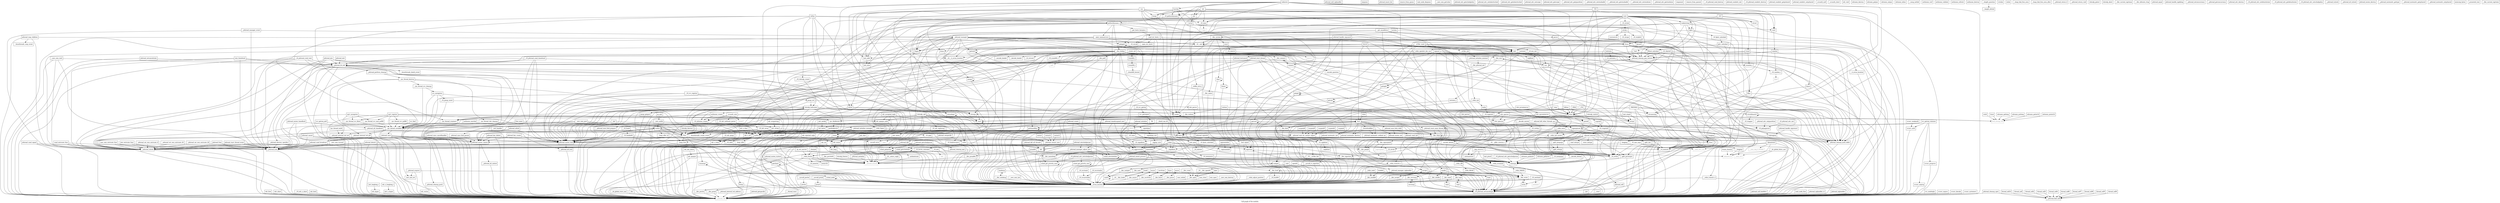 digraph "Call graph of the module." {
  label="Call graph of the module.";
  node [shape=record];

  Node___new_sem_init [label="{__new_sem_init}"];
  Node_pthread_reap_children [label="{pthread_reap_children}"];
  Node_system [label="{system}"];
  Node___GI_raise [label="{__GI_raise}"];
  Node___pthread_unlock [label="{__pthread_unlock}"];
  Node_vfork [label="{vfork}"];
  Node___new_sem_wait [label="{__new_sem_wait}"];
  Node_pthread_atfork [label="{pthread_atfork}"];
  Node_lseek64 [label="{lseek64}"];
  Node___pthread_alt_timedlock [label="{__pthread_alt_timedlock}"];
  Node___new_sem_post [label="{__new_sem_post}"];
  Node_sendto [label="{sendto}"];
  Node_read [label="{read}"];
  Node_pthread_sigmask [label="{pthread_sigmask}"];
  Node_pwrite [label="{pwrite}"];
  Node_pthread_null_sighandler [label="{pthread_null_sighandler}"];
  Node_sendmsg [label="{sendmsg}"];
  Node_enqueue [label="{enqueue}"];
  Node_restart [label="{restart}"];
  Node___pthread_manager_event [label="{__pthread_manager_event}"];
  Node_pthread_insert_list [label="{pthread_insert_list}"];
  Node_thread_self2 [label="{thread_self2}"];
  Node_new_sem_extricate_func [label="{new_sem_extricate_func}"];
  Node_pthread_call_handlers [label="{pthread_call_handlers}"];
  Node_open [label="{open}"];
  Node_fork [label="{fork}"];
  Node_suspend2 [label="{suspend2}"];
  Node_suspend [label="{suspend}"];
  Node___pthread_alt_lock [label="{__pthread_alt_lock}"];
  Node_sem_timedwait [label="{sem_timedwait}"];
  Node___pthread_lock [label="{__pthread_lock}"];
  Node_write [label="{write}"];
  Node_sigaction [label="{sigaction}"];
  Node_waitpid [label="{waitpid}"];
  Node_sigwait [label="{sigwait}"];
  Node_wait [label="{wait}"];
  Node_pthread_kill [label="{pthread_kill}"];
  Node_tcdrain [label="{tcdrain}"];
  Node___pthread_manager [label="{__pthread_manager}"];
  Node_remove_from_queue [label="{remove_from_queue}"];
  Node_wait_node_dequeue [label="{wait_node_dequeue}"];
  Node_nanosleep [label="{nanosleep}"];
  Node___new_sem_getvalue [label="{__new_sem_getvalue}"];
  Node_send [label="{send}"];
  Node_thread_self3 [label="{thread_self3}"];
  Node_recvmsg [label="{recvmsg}"];
  Node___pthread_initialize_minimal [label="{__pthread_initialize_minimal}"];
  Node_lseek [label="{lseek}"];
  Node_pread64 [label="{pread64}"];
  Node___pthread_acquire [label="{__pthread_acquire}"];
  Node_wait_node_free [label="{wait_node_free}"];
  Node_pread [label="{pread}"];
  Node_recvfrom [label="{recvfrom}"];
  Node_recv [label="{recv}"];
  Node___pthread_set_own_extricate_if [label="{__pthread_set_own_extricate_if}"];
  Node_sem_unlink [label="{sem_unlink}"];
  Node_restart2 [label="{restart2}"];
  Node_sem_close [label="{sem_close}"];
  Node_pthread_sighandler_rt [label="{pthread_sighandler_rt}"];
  Node_connect [label="{connect}"];
  Node_accept [label="{accept}"];
  Node_pause [label="{pause}"];
  Node___pthread_alt_unlock [label="{__pthread_alt_unlock}"];
  Node_open64 [label="{open64}"];
  Node_thread_self4 [label="{thread_self4}"];
  Node_sem_open [label="{sem_open}"];
  Node_pthread_sighandler [label="{pthread_sighandler}"];
  Node___new_sem_destroy [label="{__new_sem_destroy}"];
  Node_msync [label="{msync}"];
  Node_pthread_attr_getschedpolicy [label="{pthread_attr_getschedpolicy}"];
  Node_pthread_attr_setinheritsched [label="{pthread_attr_setinheritsched}"];
  Node_pthread_attr_getinheritsched [label="{pthread_attr_getinheritsched}"];
  Node_pthread_attr_setscope [label="{pthread_attr_setscope}"];
  Node_pthread_attr_getscope [label="{pthread_attr_getscope}"];
  Node___pthread_attr_getguardsize [label="{__pthread_attr_getguardsize}"];
  Node___pthread_attr_setstackaddr [label="{__pthread_attr_setstackaddr}"];
  Node___pthread_attr_getstackaddr [label="{__pthread_attr_getstackaddr}"];
  Node___pthread_attr_setstacksize [label="{__pthread_attr_setstacksize}"];
  Node___pthread_attr_getstacksize [label="{__pthread_attr_getstacksize}"];
  Node___GI_pthread_attr_init [label="{__GI_pthread_attr_init}"];
  Node___pthread_attr_setguardsize [label="{__pthread_attr_setguardsize}"];
  Node___GI_pthread_attr_getschedparam [label="{__GI_pthread_attr_getschedparam}"];
  Node___GI_pthread_attr_setschedparam [label="{__GI_pthread_attr_setschedparam}"];
  Node_thread_self6 [label="{thread_self6}"];
  Node___pthread_perform_cleanup [label="{__pthread_perform_cleanup}"];
  Node___pthread_cleanup_push_defer [label="{__pthread_cleanup_push_defer}"];
  Node__pthread_cleanup_pop [label="{_pthread_cleanup_pop}"];
  Node__pthread_cleanup_push [label="{_pthread_cleanup_push}"];
  Node___pthread_cleanup_pop_restore [label="{__pthread_cleanup_pop_restore}"];
  Node_pthread_testcancel [label="{pthread_testcancel}"];
  Node___GI_pthread_setcanceltype [label="{__GI_pthread_setcanceltype}"];
  Node_pthread_setcancelstate [label="{pthread_setcancelstate}"];
  Node_pthread_cancel [label="{pthread_cancel}"];
  Node_enqueue2 [label="{enqueue2}"];
  Node_remove_from_queue2 [label="{remove_from_queue2}"];
  Node_pthread_cond_init [label="{pthread_cond_init}"];
  Node___GI_pthread_cond_destroy [label="{__GI_pthread_cond_destroy}"];
  Node_pthread_condattr_init [label="{pthread_condattr_init}"];
  Node___GI_pthread_condattr_destroy [label="{__GI_pthread_condattr_destroy}"];
  Node_pthread_condattr_getpshared [label="{pthread_condattr_getpshared}"];
  Node_pthread_condattr_setpshared [label="{pthread_condattr_setpshared}"];
  Node___pthread_set_own_extricate_if2 [label="{__pthread_set_own_extricate_if2}"];
  Node_restart3 [label="{restart3}"];
  Node_pthread_cond_broadcast [label="{pthread_cond_broadcast}"];
  Node_thread_self7 [label="{thread_self7}"];
  Node_cond_extricate_func [label="{cond_extricate_func}"];
  Node_suspend4 [label="{suspend4}"];
  Node___GI_pthread_cond_timedwait [label="{__GI_pthread_cond_timedwait}"];
  Node___GI_pthread_cond_wait [label="{__GI_pthread_cond_wait}"];
  Node_pthread_cond_signal [label="{pthread_cond_signal}"];
  Node___linuxthreads_create_event [label="{__linuxthreads_create_event}"];
  Node___linuxthreads_death_event [label="{__linuxthreads_death_event}"];
  Node___linuxthreads_reap_event [label="{__linuxthreads_reap_event}"];
  Node___pthread_set_own_extricate_if3 [label="{__pthread_set_own_extricate_if3}"];
  Node_thread_self8 [label="{thread_self8}"];
  Node_join_extricate_func [label="{join_extricate_func}"];
  Node_suspend5 [label="{suspend5}"];
  Node___pthread_do_exit [label="{__pthread_do_exit}"];
  Node_pthread_exit [label="{pthread_exit}"];
  Node_clntudp_call [label="{clntudp_call}"];
  Node__create_xid [label="{_create_xid}"];
  Node_pmap_getport [label="{pmap_getport}"];
  Node___GI_xdr_pmap [label="{__GI_xdr_pmap}"];
  Node___GI__seterr_reply [label="{__GI__seterr_reply}"];
  Node___GI_xdr_callhdr [label="{__GI_xdr_callhdr}"];
  Node_xdr_rejected_reply [label="{xdr_rejected_reply}"];
  Node___GI_xdr_replymsg [label="{__GI_xdr_replymsg}"];
  Node_xdr_des_block [label="{xdr_des_block}"];
  Node_xdr_opaque_auth [label="{xdr_opaque_auth}"];
  Node_xdr_accepted_reply [label="{xdr_accepted_reply}"];
  Node_svc_sendreply [label="{svc_sendreply}"];
  Node_svcerr_noproc [label="{svcerr_noproc}"];
  Node_svcerr_decode [label="{svcerr_decode}"];
  Node_svcerr_systemerr [label="{svcerr_systemerr}"];
  Node_svcerr_auth [label="{svcerr_auth}"];
  Node_svcerr_weakauth [label="{svcerr_weakauth}"];
  Node_svcerr_noprog [label="{svcerr_noprog}"];
  Node_svcerr_progvers [label="{svcerr_progvers}"];
  Node_svc_find [label="{svc_find}"];
  Node_svc_getreq_common [label="{svc_getreq_common}"];
  Node_svc_getreqset [label="{svc_getreqset}"];
  Node___GI_svc_getreq [label="{__GI_svc_getreq}"];
  Node_svc_unregister [label="{svc_unregister}"];
  Node___rpc_thread_svc_cleanup [label="{__rpc_thread_svc_cleanup}"];
  Node___GI_svc_register [label="{__GI_svc_register}"];
  Node_xprt_unregister [label="{xprt_unregister}"];
  Node_svc_getreq_poll [label="{svc_getreq_poll}"];
  Node_xprt_register [label="{xprt_register}"];
  Node__authenticate [label="{_authenticate}"];
  Node__svcauth_null [label="{_svcauth_null}"];
  Node__svcauth_short [label="{_svcauth_short}"];
  Node__svcauth_unix [label="{_svcauth_unix}"];
  Node_xdr_free [label="{xdr_free}"];
  Node_xdr_void [label="{xdr_void}"];
  Node_xdr_long [label="{xdr_long}"];
  Node_xdr_short [label="{xdr_short}"];
  Node_xdr_int [label="{xdr_int}"];
  Node_xdr_u_long [label="{xdr_u_long}"];
  Node_xdr_u_int [label="{xdr_u_int}"];
  Node_xdr_hyper [label="{xdr_hyper}"];
  Node_xdr_u_hyper [label="{xdr_u_hyper}"];
  Node_xdr_longlong_t [label="{xdr_longlong_t}"];
  Node_xdr_u_longlong_t [label="{xdr_u_longlong_t}"];
  Node___GI_xdr_u_short [label="{__GI_xdr_u_short}"];
  Node_xdr_char [label="{xdr_char}"];
  Node_xdr_u_char [label="{xdr_u_char}"];
  Node_xdr_bool [label="{xdr_bool}"];
  Node_xdr_enum [label="{xdr_enum}"];
  Node_xdr_opaque [label="{xdr_opaque}"];
  Node_xdr_union [label="{xdr_union}"];
  Node_xdr_string [label="{xdr_string}"];
  Node_xdr_wrapstring [label="{xdr_wrapstring}"];
  Node_xdr_bytes [label="{xdr_bytes}"];
  Node_xdr_netobj [label="{xdr_netobj}"];
  Node___GI_xdrmem_create [label="{__GI_xdrmem_create}"];
  Node_xdrmem_destroy [label="{xdrmem_destroy}"];
  Node_xdrmem_getlong [label="{xdrmem_getlong}"];
  Node_xdrmem_putlong [label="{xdrmem_putlong}"];
  Node_xdrmem_getpos [label="{xdrmem_getpos}"];
  Node_xdrmem_setpos [label="{xdrmem_setpos}"];
  Node_xdrmem_inline [label="{xdrmem_inline}"];
  Node_xdrmem_getint32 [label="{xdrmem_getint32}"];
  Node_xdrmem_putint32 [label="{xdrmem_putint32}"];
  Node_xdrmem_putbytes [label="{xdrmem_putbytes}"];
  Node_xdrmem_getbytes [label="{xdrmem_getbytes}"];
  Node_inet_aton [label="{inet_aton}"];
  Node___dns_lookup [label="{__dns_lookup}"];
  Node___open_nameservers [label="{__open_nameservers}"];
  Node___get_hosts_byname_r [label="{__get_hosts_byname_r}"];
  Node___sigjmp_save [label="{__sigjmp_save}"];
  Node___bsd_signal [label="{__bsd_signal}"];
  Node_abort [label="{abort}"];
  Node_lrand48_r [label="{lrand48_r}"];
  Node_nrand48_r [label="{nrand48_r}"];
  Node___GI_srand48_r [label="{__GI_srand48_r}"];
  Node___exit_handler [label="{__exit_handler}"];
  Node___new_exitfn [label="{__new_exitfn}"];
  Node__dl_aux_init [label="{_dl_aux_init}"];
  Node___GI_brk [label="{__GI_brk}"];
  Node___cmsg_nxthdr [label="{__cmsg_nxthdr}"];
  Node___GI_fseek [label="{__GI_fseek}"];
  Node_printf [color="gray50", fontcolor="gray50", label="{printf}"];
  Node___GI_fseeko64 [label="{__GI_fseeko64}"];
  Node___stdio_READ [label="{__stdio_READ}"];
  Node___stdio_adjust_position [label="{__stdio_adjust_position}"];
  Node___stdio_rfill [label="{__stdio_rfill}"];
  Node___stdio_trans2r_o [label="{__stdio_trans2r_o}"];
  Node___stdio_seek [label="{__stdio_seek}"];
  Node___GI_vfprintf [label="{__GI_vfprintf}"];
  Node___GI_strspn [label="{__GI_strspn}"];
  Node_ffs [label="{ffs}"];
  Node___GI_strdup [label="{__GI_strdup}"];
  Node_authnone_verf [label="{authnone_verf}"];
  Node_authnone_validate [label="{authnone_validate}"];
  Node_authnone_refresh [label="{authnone_refresh}"];
  Node_authnone_destroy [label="{authnone_destroy}"];
  Node_authnone_marshal [label="{authnone_marshal}"];
  Node_authnone_create [label="{authnone_create}"];
  Node___GI_xdr_authunix_parms [label="{__GI_xdr_authunix_parms}"];
  Node___GI_bindresvport [label="{__GI_bindresvport}"];
  Node___get_myaddress [label="{__get_myaddress}"];
  Node___GI_pmap_unset [label="{__GI_pmap_unset}"];
  Node_pmap_set [label="{pmap_set}"];
  Node__rpc_dtablesize [label="{_rpc_dtablesize}"];
  Node_xdr_vector [label="{xdr_vector}"];
  Node___GI_xdr_array [label="{__GI_xdr_array}"];
  Node_inet_pton4 [label="{inet_pton4}"];
  Node_inet_pton [label="{inet_pton}"];
  Node_inet_ntop4 [label="{inet_ntop4}"];
  Node___GI_inet_ntop [label="{__GI_inet_ntop}"];
  Node___encode_header [label="{__encode_header}"];
  Node___decode_header [label="{__decode_header}"];
  Node___encode_question [label="{__encode_question}"];
  Node___length_question [label="{__length_question}"];
  Node___decode_answer [label="{__decode_answer}"];
  Node___open_etc_hosts [label="{__open_etc_hosts}"];
  Node___drand48_iterate [label="{__drand48_iterate}"];
  Node___read_etc_hosts_r [label="{__read_etc_hosts_r}"];
  Node_strcat [label="{strcat}"];
  Node___GI_strcoll [label="{__GI_strcoll}"];
  Node_strcpy [label="{strcpy}"];
  Node___GI_strlen [label="{__GI_strlen}"];
  Node_strncpy [label="{strncpy}"];
  Node_strnlen [label="{strnlen}"];
  Node___GI___glibc_strerror_r [label="{__GI___glibc_strerror_r}"];
  Node___xpg_strerror_r [label="{__xpg_strerror_r}"];
  Node_bcopy [label="{bcopy}"];
  Node_bzero [label="{bzero}"];
  Node_strcasecmp [label="{strcasecmp}"];
  Node___GI_strtok [label="{__GI_strtok}"];
  Node_isatty [label="{isatty}"];
  Node___libc_tcdrain [label="{__libc_tcdrain}"];
  Node___GI_tcgetattr [label="{__GI_tcgetattr}"];
  Node_ntohl [label="{ntohl}"];
  Node_ntohs [label="{ntohs}"];
  Node_htonl [label="{htonl}"];
  Node_htons [label="{htons}"];
  Node_inet_addr [label="{inet_addr}"];
  Node___GI_gethostbyname [label="{__GI_gethostbyname}"];
  Node_gethostbyname_r [label="{gethostbyname_r}"];
  Node___libc_accept [label="{__libc_accept}"];
  Node_bind [label="{bind}"];
  Node___libc_connect [label="{__libc_connect}"];
  Node_listen [label="{listen}"];
  Node___libc_recv [label="{__libc_recv}"];
  Node___libc_recvfrom [label="{__libc_recvfrom}"];
  Node___libc_recvmsg [label="{__libc_recvmsg}"];
  Node___libc_send [label="{__libc_send}"];
  Node___libc_sendmsg [label="{__libc_sendmsg}"];
  Node___libc_sendto [label="{__libc_sendto}"];
  Node_setsockopt [label="{setsockopt}"];
  Node_socket [label="{socket}"];
  Node___GI_sigaddset [label="{__GI_sigaddset}"];
  Node___GI_sigdelset [label="{__GI_sigdelset}"];
  Node_sigemptyset [label="{sigemptyset}"];
  Node_sigfillset [label="{sigfillset}"];
  Node_sigismember [label="{sigismember}"];
  Node___sigismember [label="{__sigismember}"];
  Node___sigaddset [label="{__sigaddset}"];
  Node___sigdelset [label="{__sigdelset}"];
  Node_malloc [label="{malloc}"];
  Node_calloc [label="{calloc}"];
  Node_free [label="{free}"];
  Node_realloc [label="{realloc}"];
  Node___heap_alloc [label="{__heap_alloc}"];
  Node___heap_alloc_at [label="{__heap_alloc_at}"];
  Node___heap_link_free_area [label="{__heap_link_free_area}"];
  Node___heap_link_free_area_after [label="{__heap_link_free_area_after}"];
  Node___heap_free [label="{__heap_free}"];
  Node_rand [label="{rand}"];
  Node_random [label="{random}"];
  Node_setstate [label="{setstate}"];
  Node_initstate [label="{initstate}"];
  Node_srand [label="{srand}"];
  Node_setstate_r [label="{setstate_r}"];
  Node___GI_random_r [label="{__GI_random_r}"];
  Node_srandom_r [label="{srandom_r}"];
  Node___GI_initstate_r [label="{__GI_initstate_r}"];
  Node___libc_system [label="{__libc_system}"];
  Node_atol [label="{atol}"];
  Node_strtol [label="{strtol}"];
  Node__stdlib_strto_l [label="{_stdlib_strto_l}"];
  Node_exit [label="{exit}"];
  Node_on_exit [label="{on_exit}"];
  Node_execl [label="{execl}"];
  Node_sleep [label="{sleep}"];
  Node___libc_pthread_init [label="{__libc_pthread_init}"];
  Node___GI___uClibc_fini [label="{__GI___uClibc_fini}"];
  Node___pthread_return_0 [label="{__pthread_return_0}"];
  Node___pthread_return_void [label="{__pthread_return_void}"];
  Node___check_one_fd [label="{__check_one_fd}"];
  Node___uClibc_init [label="{__uClibc_init}"];
  Node___uClibc_main [label="{__uClibc_main}"];
  Node_rpc_thread_multi [label="{rpc_thread_multi}"];
  Node___rpc_thread_variables [label="{__rpc_thread_variables}"];
  Node___rpc_thread_svc_max_pollfd [label="{__rpc_thread_svc_max_pollfd}"];
  Node___rpc_thread_svc_pollfd [label="{__rpc_thread_svc_pollfd}"];
  Node___rpc_thread_createerr [label="{__rpc_thread_createerr}"];
  Node___rpc_thread_svc_fdset [label="{__rpc_thread_svc_fdset}"];
  Node___rpc_thread_destroy [label="{__rpc_thread_destroy}"];
  Node___longjmp [label="{__longjmp}"];
  Node___sigsetjmp_aux [label="{__sigsetjmp_aux}"];
  Node___syscall_error [label="{__syscall_error}"];
  Node___GI_execve [label="{__GI_execve}"];
  Node_getegid [label="{getegid}"];
  Node_getgid [label="{getgid}"];
  Node_getuid [label="{getuid}"];
  Node___GI_sbrk [label="{__GI_sbrk}"];
  Node___GI___h_errno_location [label="{__GI___h_errno_location}"];
  Node___GI_wcrtomb [label="{__GI_wcrtomb}"];
  Node___GI_wcsrtombs [label="{__GI_wcsrtombs}"];
  Node___GI_wcsnrtombs [label="{__GI_wcsnrtombs}"];
  Node___stdio_WRITE [label="{__stdio_WRITE}"];
  Node___stdio_fwrite [label="{__stdio_fwrite}"];
  Node___stdio_trans2w_o [label="{__stdio_trans2w_o}"];
  Node__load_inttype [label="{_load_inttype}"];
  Node__store_inttype [label="{_store_inttype}"];
  Node__uintmaxtostr [label="{_uintmaxtostr}"];
  Node__fpmaxtostr [label="{_fpmaxtostr}"];
  Node_getc_unlocked [label="{getc_unlocked}"];
  Node___GI_memchr [label="{__GI_memchr}"];
  Node___GI_memmove [label="{__GI_memmove}"];
  Node___GI_mempcpy [label="{__GI_mempcpy}"];
  Node_memrchr [label="{memrchr}"];
  Node_strtok_r [label="{strtok_r}"];
  Node___GI_strpbrk [label="{__GI_strpbrk}"];
  Node___rpc_thread_clnt_cleanup [label="{__rpc_thread_clnt_cleanup}"];
  Node_callrpc [label="{callrpc}"];
  Node_clntudp_geterr [label="{clntudp_geterr}"];
  Node_clntudp_freeres [label="{clntudp_freeres}"];
  Node_clntudp_abort [label="{clntudp_abort}"];
  Node_clntudp_control [label="{clntudp_control}"];
  Node_clntudp_bufcreate [label="{clntudp_bufcreate}"];
  Node___GI_clntudp_create [label="{__GI_clntudp_create}"];
  Node_clntudp_destroy [label="{clntudp_destroy}"];
  Node_getdtablesize [label="{getdtablesize}"];
  Node___GI_tolower [label="{__GI_tolower}"];
  Node_perror [label="{perror}"];
  Node_fprintf [label="{fprintf}"];
  Node___GI_strchr [label="{__GI_strchr}"];
  Node_clnt_sperrno [label="{clnt_sperrno}"];
  Node_free_mem [label="{free_mem}"];
  Node_clnt_perrno [label="{clnt_perrno}"];
  Node__buf [label="{_buf}"];
  Node_clnt_spcreateerror [label="{clnt_spcreateerror}"];
  Node_clnt_pcreateerror [label="{clnt_pcreateerror}"];
  Node_clnt_sperror [label="{clnt_sperror}"];
  Node_clnt_perror [label="{clnt_perror}"];
  Node___encode_dotted [label="{__encode_dotted}"];
  Node___decode_dotted [label="{__decode_dotted}"];
  Node___length_dotted [label="{__length_dotted}"];
  Node___do_global_ctors_aux [label="{__do_global_ctors_aux}"];
  Node__fini [label="{_fini}"];
  Node___asm_ctc1 [color="gray50", fontcolor="gray50", label="{__asm_ctc1}"];
  Node___asm_cfc1_i32 [color="gray50", fontcolor="gray50", label="{__asm_cfc1_i32}"];
  Node___asm_neg_d_double [color="gray50", fontcolor="gray50", label="{__asm_neg_d_double}"];
  Node_unknown_0 [color="gray50", fontcolor="gray50", label="{unknown_0}"];
  Node_pipe [color="gray50", fontcolor="gray50", label="{pipe}"];
  Node_getpid [color="gray50", fontcolor="gray50", label="{getpid}"];
  Node_poll [color="gray50", fontcolor="gray50", label="{poll}"];
  Node_setrlimit [color="gray50", fontcolor="gray50", label="{setrlimit}"];
  Node_sigprocmask [color="gray50", fontcolor="gray50", label="{sigprocmask}"];
  Node_sigsuspend [color="gray50", fontcolor="gray50", label="{sigsuspend}"];
  Node_time [color="gray50", fontcolor="gray50", label="{time}"];
  Node_execve [color="gray50", fontcolor="gray50", label="{execve}"];
  Node_brk [color="gray50", fontcolor="gray50", label="{brk}"];
  Node_llvm_bswap_i32 [color="gray50", fontcolor="gray50", label="{llvm_bswap_i32}"];
  Node_abort [color="gray50", fontcolor="gray50", label="{abort}"];
  Node_fabsf [color="gray50", fontcolor="gray50", label="{fabsf}"];
  Node___libc_current_sigrtmax [label="{__libc_current_sigrtmax}"];
  Node___libc_allocate_rtsig [label="{__libc_allocate_rtsig}"];
  Node_pthread_equal [label="{pthread_equal}"];
  Node___pthread_find_self [label="{__pthread_find_self}"];
  Node_thread_self5 [label="{thread_self5}"];
  Node_pthread_self [label="{pthread_self}"];
  Node_pthread_handle_sigdebug [label="{pthread_handle_sigdebug}"];
  Node___pthread_setconcurrency [label="{__pthread_setconcurrency}"];
  Node___pthread_getconcurrency [label="{__pthread_getconcurrency}"];
  Node___pthread_timedsuspend_new [label="{__pthread_timedsuspend_new}"];
  Node___pthread_restart_new [label="{__pthread_restart_new}"];
  Node___pthread_wait_for_restart_signal [label="{__pthread_wait_for_restart_signal}"];
  Node_suspend3 [label="{suspend3}"];
  Node_pthread_onexit_process [label="{pthread_onexit_process}"];
  Node___pthread_reset_main_thread [label="{__pthread_reset_main_thread}"];
  Node___pthread_kill_other_threads_np [label="{__pthread_kill_other_threads_np}"];
  Node_pthread_initialize [label="{pthread_initialize}"];
  Node___pthread_initialize_manager [label="{__pthread_initialize_manager}"];
  Node_pthread_create [label="{pthread_create}"];
  Node___pthread_initialize [label="{__pthread_initialize}"];
  Node_pthread_handle_sigcancel [label="{pthread_handle_sigcancel}"];
  Node_pthread_handle_sigrestart [label="{pthread_handle_sigrestart}"];
  Node___libc_creat [label="{__libc_creat}"];
  Node___GI___libc_open64 [label="{__GI___libc_open64}"];
  Node_pthread_setschedparam [label="{pthread_setschedparam}"];
  Node_pthread_getschedparam [label="{pthread_getschedparam}"];
  Node_pthread_attr_destroy [label="{pthread_attr_destroy}"];
  Node___GI_pthread_attr_setdetachstate [label="{__GI_pthread_attr_setdetachstate}"];
  Node___GI_pthread_attr_getdetachstate [label="{__GI_pthread_attr_getdetachstate}"];
  Node___GI_pthread_attr_setschedpolicy [label="{__GI_pthread_attr_setschedpolicy}"];
  Node_pthread_join [label="{pthread_join}"];
  Node_pthread_detach [label="{pthread_detach}"];
  Node___fresetlockfiles [label="{__fresetlockfiles}"];
  Node___pthread_trylock [label="{__pthread_trylock}"];
  Node___pthread_alt_trylock [label="{__pthread_alt_trylock}"];
  Node_pthread_mutex_init [label="{pthread_mutex_init}"];
  Node_pthread_mutex_destroy [label="{pthread_mutex_destroy}"];
  Node_pthread_mutexattr_init [label="{pthread_mutexattr_init}"];
  Node_pthread_mutexattr_destroy [label="{pthread_mutexattr_destroy}"];
  Node___pthread_mutexattr_setkind_np [label="{__pthread_mutexattr_setkind_np}"];
  Node___pthread_mutexattr_gettype [label="{__pthread_mutexattr_gettype}"];
  Node___pthread_mutexattr_getpshared [label="{__pthread_mutexattr_getpshared}"];
  Node___pthread_mutexattr_setpshared [label="{__pthread_mutexattr_setpshared}"];
  Node___pthread_once_fork_child [label="{__pthread_once_fork_child}"];
  Node_thread_self9 [label="{thread_self9}"];
  Node_pthread_mutex_unlock [label="{pthread_mutex_unlock}"];
  Node___pthread_once_fork_parent [label="{__pthread_once_fork_parent}"];
  Node_pthread_mutex_trylock [label="{pthread_mutex_trylock}"];
  Node_pthread_mutex_timedlock [label="{pthread_mutex_timedlock}"];
  Node_pthread_mutex_lock [label="{pthread_mutex_lock}"];
  Node___pthread_once_fork_prepare [label="{__pthread_once_fork_prepare}"];
  Node_pthread_once [label="{pthread_once}"];
  Node_pthread_once_cancelhandler [label="{pthread_once_cancelhandler}"];
  Node_pthread_cleanup_upto [label="{pthread_cleanup_upto}"];
  Node_longjmp [label="{longjmp}"];
  Node_siglongjmp [label="{siglongjmp}"];
  Node_thread_self10 [label="{thread_self10}"];
  Node___pthread_internal_tsd_address [label="{__pthread_internal_tsd_address}"];
  Node___pthread_internal_tsd_get [label="{__pthread_internal_tsd_get}"];
  Node___pthread_internal_tsd_set [label="{__pthread_internal_tsd_set}"];
  Node_pthread_getspecific [label="{pthread_getspecific}"];
  Node___pthread_destroy_specifics [label="{__pthread_destroy_specifics}"];
  Node_pthread_setspecific [label="{pthread_setspecific}"];
  Node_pthread_key_delete [label="{pthread_key_delete}"];
  Node_pthread_key_create [label="{pthread_key_create}"];
  Node_mmap [label="{mmap}"];
  Node___syscall_pwrite [label="{__syscall_pwrite}"];
  Node___libc_pwrite64 [label="{__libc_pwrite64}"];
  Node___libc_pwrite [label="{__libc_pwrite}"];
  Node___syscall_pread [label="{__syscall_pread}"];
  Node___libc_pread64 [label="{__libc_pread64}"];
  Node___libc_pread [label="{__libc_pread}"];
  Node__test_and_set [label="{_test_and_set}"];
  Node___libc_sigaction [label="{__libc_sigaction}"];
  Node___sigsetjmp [label="{__sigsetjmp}"];
  Node_clone [label="{clone}"];
  Node___thread_start [label="{__thread_start}"];
  Node___GI_pipe [label="{__GI_pipe}"];
  Node___libc_fcntl [label="{__libc_fcntl}"];
  Node___GI_fcntl64 [label="{__GI_fcntl64}"];
  Node___syscall_rt_sigaction [label="{__syscall_rt_sigaction}"];
  Node___GI__exit [label="{__GI__exit}"];
  Node___libc_close [label="{__libc_close}"];
  Node___libc_fork [label="{__libc_fork}"];
  Node___libc_fsync [label="{__libc_fsync}"];
  Node_getcwd [label="{getcwd}"];
  Node_geteuid [label="{geteuid}"];
  Node___GI_getpagesize [label="{__GI_getpagesize}"];
  Node___libc_getpid [label="{__libc_getpid}"];
  Node_getppid [label="{getppid}"];
  Node_getrlimit [label="{getrlimit}"];
  Node_gettimeofday [label="{gettimeofday}"];
  Node_ioctl [label="{ioctl}"];
  Node_kill [label="{kill}"];
  Node___libc_lseek64 [label="{__libc_lseek64}"];
  Node__longjmp [label="{_longjmp}"];
  Node___GI___libc_lseek [label="{__GI___libc_lseek}"];
  Node___libc_msync [label="{__libc_msync}"];
  Node_munmap [label="{munmap}"];
  Node___libc_nanosleep [label="{__libc_nanosleep}"];
  Node___libc_open [label="{__libc_open}"];
  Node_memcmp_bytes [label="{memcmp_bytes}"];
  Node_bcmp [label="{bcmp}"];
  Node_rawmemchr [label="{rawmemchr}"];
  Node___GI_strncat [label="{__GI_strncat}"];
  Node___libc_pause [label="{__libc_pause}"];
  Node___libc_poll [label="{__libc_poll}"];
  Node___libc_read [label="{__libc_read}"];
  Node_sched_get_priority_max [label="{sched_get_priority_max}"];
  Node_sched_get_priority_min [label="{sched_get_priority_min}"];
  Node_sched_getparam [label="{sched_getparam}"];
  Node_sched_getscheduler [label="{sched_getscheduler}"];
  Node_sched_setscheduler [label="{sched_setscheduler}"];
  Node_sched_yield [label="{sched_yield}"];
  Node___libc_select [label="{__libc_select}"];
  Node___GI_setrlimit [label="{__GI_setrlimit}"];
  Node___GI_sigprocmask [label="{__GI_sigprocmask}"];
  Node___libc_sigsuspend [label="{__libc_sigsuspend}"];
  Node___GI_time [label="{__GI_time}"];
  Node___libc_wait [label="{__libc_wait}"];
  Node_wait4 [label="{wait4}"];
  Node___libc_waitpid [label="{__libc_waitpid}"];
  Node___libc_write [label="{__libc_write}"];
  Node___GI_toupper [label="{__GI_toupper}"];
  Node_fclose [label="{fclose}"];
  Node_fopen [label="{fopen}"];
  Node_vsprintf [label="{vsprintf}"];
  Node_sprintf [label="{sprintf}"];
  Node___GI_vsnprintf [label="{__GI_vsnprintf}"];
  Node__stdio_fopen [label="{_stdio_fopen}"];
  Node__stdio_init [label="{_stdio_init}"];
  Node___stdio_init_mutex [label="{__stdio_init_mutex}"];
  Node__stdio_term [label="{_stdio_term}"];
  Node___stdio_wcommit [label="{__stdio_wcommit}"];
  Node__charpad [label="{_charpad}"];
  Node__fp_out_narrow [label="{_fp_out_narrow}"];
  Node__vfprintf_internal [label="{_vfprintf_internal}"];
  Node__ppfs_init [label="{_ppfs_init}"];
  Node__ppfs_prepargs [label="{_ppfs_prepargs}"];
  Node__ppfs_setargs [label="{_ppfs_setargs}"];
  Node__promoted_size [label="{_promoted_size}"];
  Node__ppfs_parsespec [label="{_ppfs_parsespec}"];
  Node_feof [label="{feof}"];
  Node_fgets [label="{fgets}"];
  Node_fputs [label="{fputs}"];
  Node__stdio_openlist_dec_use [label="{_stdio_openlist_dec_use}"];
  Node_fflush_unlocked [label="{fflush_unlocked}"];
  Node___GI_fgets_unlocked [label="{__GI_fgets_unlocked}"];
  Node___GI_fputs_unlocked [label="{__GI_fputs_unlocked}"];
  Node___GI_fwrite_unlocked [label="{__GI_fwrite_unlocked}"];
  Node_memcpy [label="{memcpy}"];
  Node___GI_memset [label="{__GI_memset}"];
  Node_fsync [label="{fsync}"];
  Node_fcntl [label="{fcntl}"];
  Node_close [label="{close}"];
  Node___libc_current_sigrtmin [label="{__libc_current_sigrtmin}"];
  Node___new_sem_trywait [label="{__new_sem_trywait}"];
  Node_pthread_free [label="{pthread_free}"];
  Node___pseudo_call [color="gray50", fontcolor="gray50", label="{__pseudo_call}"];
  Node___pseudo_branch [color="gray50", fontcolor="gray50", label="{__pseudo_branch}"];
  Node___pseudo_cond_branch [color="gray50", fontcolor="gray50", label="{__pseudo_cond_branch}"];
  Node__init [label="{_init}"];
  Node___do_global_dtors_aux [label="{__do_global_dtors_aux}"];
  Node_frame_dummy [label="{frame_dummy}"];
  Node___start [label="{__start}"];
  Node_strwildmatch [label="{strwildmatch}"];
  Node_Send [label="{Send}"];
  Node_host2ip [label="{host2ip}"];
  Node_mfork [label="{mfork}"];
  Node_filter [label="{filter}"];
  Node_makestring [label="{makestring}"];
  Node_identd [label="{identd}"];
  Node_std [label="{std}"];
  Node_stop [label="{stop}"];
  Node_unknown [label="{unknown}"];
  Node_killsec [label="{killsec}"];
  Node__PRIVMSG [label="{_PRIVMSG}"];
  Node__376 [label="{_376}"];
  Node__PING [label="{_PING}"];
  Node__352 [label="{_352}"];
  Node__433 [label="{_433}"];
  Node_con [label="{con}"];
  Node_main [label="{main}"];
  Node_thread_self [label="{thread_self}"];
  Node___h_errno_location [label="{__h_errno_location}"];
  Node___errno_location [label="{__errno_location}"];
  Node___pthread_manager_adjust_prio [label="{__pthread_manager_adjust_prio}"];
  Node___pthread_manager_sighandler [label="{__pthread_manager_sighandler}"];
  Node_pthread_kill_all_threads [label="{pthread_kill_all_threads}"];
  Node_pthread_start_thread [label="{pthread_start_thread}"];
  Node_pthread_start_thread_event [label="{pthread_start_thread_event}"];
  Node___new_sem_init -> Node___errno_location;
  Node_pthread_reap_children -> Node___pthread_unlock;
  Node_pthread_reap_children -> Node___linuxthreads_reap_event;
  Node_pthread_reap_children -> Node___GI__exit;
  Node_pthread_reap_children -> Node___pseudo_call;
  Node_system -> Node___GI_pthread_setcanceltype;
  Node_system -> Node___libc_system;
  Node___GI_raise -> Node_pthread_kill;
  Node___GI_raise -> Node_pthread_self;
  Node___GI_raise -> Node___errno_location;
  Node___pthread_unlock -> Node___pseudo_call;
  Node_vfork -> Node_fork;
  Node___new_sem_wait -> Node___pthread_unlock;
  Node___new_sem_wait -> Node___pthread_lock;
  Node___new_sem_wait -> Node___pthread_do_exit;
  Node___new_sem_wait -> Node___pseudo_call;
  Node_pthread_atfork -> Node_malloc;
  Node_pthread_atfork -> Node_pthread_mutex_unlock;
  Node_pthread_atfork -> Node_pthread_mutex_lock;
  Node_pthread_atfork -> Node___pseudo_call;
  Node_lseek64 -> Node___GI_pthread_setcanceltype;
  Node_lseek64 -> Node___libc_lseek64;
  Node___pthread_alt_timedlock -> Node___pthread_alt_lock;
  Node___pthread_alt_timedlock -> Node_malloc;
  Node___pthread_alt_timedlock -> Node__test_and_set;
  Node___pthread_alt_timedlock -> Node___pseudo_call;
  Node___new_sem_post -> Node___pthread_unlock;
  Node___new_sem_post -> Node___pthread_lock;
  Node___new_sem_post -> Node___pthread_restart_new;
  Node___new_sem_post -> Node___pthread_initialize_manager;
  Node___new_sem_post -> Node___pseudo_call;
  Node___new_sem_post -> Node___errno_location;
  Node_sendto -> Node___GI_pthread_setcanceltype;
  Node_sendto -> Node___libc_sendto;
  Node_read -> Node___GI_pthread_setcanceltype;
  Node_read -> Node___libc_read;
  Node_pthread_sigmask -> Node___GI_sigaddset;
  Node_pthread_sigmask -> Node___GI_sigdelset;
  Node_pthread_sigmask -> Node___pseudo_call;
  Node_pthread_sigmask -> Node___errno_location;
  Node_pwrite -> Node___GI_pthread_setcanceltype;
  Node_pwrite -> Node___libc_pwrite;
  Node_sendmsg -> Node___GI_pthread_setcanceltype;
  Node_sendmsg -> Node___libc_sendmsg;
  Node_restart -> Node___pthread_restart_new;
  Node___pthread_manager_event -> Node___pthread_unlock;
  Node___pthread_manager_event -> Node___pthread_lock;
  Node___pthread_manager_event -> Node___pthread_manager;
  Node_thread_self2 -> Node___pthread_find_self;
  Node_new_sem_extricate_func -> Node___pthread_unlock;
  Node_new_sem_extricate_func -> Node___pthread_lock;
  Node_new_sem_extricate_func -> Node___pseudo_call;
  Node_pthread_call_handlers -> Node___pseudo_call;
  Node_open -> Node___GI_pthread_setcanceltype;
  Node_open -> Node___libc_open;
  Node_fork -> Node___pthread_reset_main_thread;
  Node_fork -> Node___fresetlockfiles;
  Node_fork -> Node_pthread_mutex_init;
  Node_fork -> Node_pthread_mutexattr_init;
  Node_fork -> Node_pthread_mutexattr_destroy;
  Node_fork -> Node___pthread_mutexattr_setkind_np;
  Node_fork -> Node___pthread_once_fork_child;
  Node_fork -> Node_pthread_mutex_unlock;
  Node_fork -> Node___pthread_once_fork_parent;
  Node_fork -> Node_pthread_mutex_lock;
  Node_fork -> Node___pthread_once_fork_prepare;
  Node_fork -> Node___libc_fork;
  Node_fork -> Node___pseudo_call;
  Node_suspend2 -> Node___pthread_wait_for_restart_signal;
  Node_suspend -> Node___pthread_wait_for_restart_signal;
  Node___pthread_alt_lock -> Node___pseudo_call;
  Node_sem_timedwait -> Node___pthread_unlock;
  Node_sem_timedwait -> Node___pthread_lock;
  Node_sem_timedwait -> Node___pthread_do_exit;
  Node_sem_timedwait -> Node___pseudo_call;
  Node_sem_timedwait -> Node___errno_location;
  Node___pthread_lock -> Node___pseudo_call;
  Node_write -> Node___GI_pthread_setcanceltype;
  Node_write -> Node___libc_write;
  Node_sigaction -> Node___libc_sigaction;
  Node_waitpid -> Node___GI_pthread_setcanceltype;
  Node_waitpid -> Node___libc_waitpid;
  Node_sigwait -> Node_sigaction;
  Node_sigwait -> Node_pthread_testcancel;
  Node_sigwait -> Node___GI_sigdelset;
  Node_sigwait -> Node_sigemptyset;
  Node_sigwait -> Node_sigfillset;
  Node_sigwait -> Node___libc_sigsuspend;
  Node_sigwait -> Node___pseudo_call;
  Node_wait -> Node___GI_pthread_setcanceltype;
  Node_wait -> Node___libc_wait;
  Node_pthread_kill -> Node___pthread_unlock;
  Node_pthread_kill -> Node___pthread_lock;
  Node_pthread_kill -> Node_kill;
  Node_pthread_kill -> Node___errno_location;
  Node_tcdrain -> Node___GI_pthread_setcanceltype;
  Node_tcdrain -> Node___libc_tcdrain;
  Node___pthread_manager -> Node___pthread_unlock;
  Node___pthread_manager -> Node___pthread_lock;
  Node___pthread_manager -> Node_waitpid;
  Node___pthread_manager -> Node___linuxthreads_create_event;
  Node___pthread_manager -> Node___GI_sigdelset;
  Node___pthread_manager -> Node_sigfillset;
  Node___pthread_manager -> Node_mmap;
  Node___pthread_manager -> Node_clone;
  Node___pthread_manager -> Node___GI__exit;
  Node___pthread_manager -> Node_geteuid;
  Node___pthread_manager -> Node___GI_getpagesize;
  Node___pthread_manager -> Node_getppid;
  Node___pthread_manager -> Node___libc_read;
  Node___pthread_manager -> Node_sched_getparam;
  Node___pthread_manager -> Node_sched_getscheduler;
  Node___pthread_manager -> Node___GI_sigprocmask;
  Node___pthread_manager -> Node_memcpy;
  Node___pthread_manager -> Node___pseudo_call;
  Node___pthread_manager -> Node___pseudo_branch;
  Node___pthread_manager -> Node___errno_location;
  Node___pthread_manager -> Node___pthread_manager_adjust_prio;
  Node_nanosleep -> Node___GI_pthread_setcanceltype;
  Node_nanosleep -> Node___libc_nanosleep;
  Node_send -> Node___GI_pthread_setcanceltype;
  Node_send -> Node___libc_send;
  Node_thread_self3 -> Node___pthread_find_self;
  Node_recvmsg -> Node___GI_pthread_setcanceltype;
  Node_recvmsg -> Node___libc_recvmsg;
  Node___pthread_initialize_minimal -> Node___libc_pthread_init;
  Node_lseek -> Node___GI_pthread_setcanceltype;
  Node_lseek -> Node___GI___libc_lseek;
  Node_pread64 -> Node___GI_pthread_setcanceltype;
  Node_pread64 -> Node___libc_pread64;
  Node___pthread_acquire -> Node__test_and_set;
  Node___pthread_acquire -> Node_sched_yield;
  Node___pthread_acquire -> Node___pseudo_call;
  Node_wait_node_free -> Node___pseudo_call;
  Node_pread -> Node___GI_pthread_setcanceltype;
  Node_pread -> Node___libc_pread;
  Node_recvfrom -> Node___GI_pthread_setcanceltype;
  Node_recvfrom -> Node___libc_recvfrom;
  Node_recv -> Node___GI_pthread_setcanceltype;
  Node_recv -> Node___libc_recv;
  Node___pthread_set_own_extricate_if -> Node___pthread_unlock;
  Node___pthread_set_own_extricate_if -> Node___pthread_lock;
  Node_sem_unlink -> Node___errno_location;
  Node_restart2 -> Node___pthread_restart_new;
  Node_sem_close -> Node___errno_location;
  Node_pthread_sighandler_rt -> Node___pseudo_call;
  Node_connect -> Node___GI_pthread_setcanceltype;
  Node_connect -> Node___libc_connect;
  Node_accept -> Node___GI_pthread_setcanceltype;
  Node_accept -> Node___libc_accept;
  Node_pause -> Node___GI_pthread_setcanceltype;
  Node_pause -> Node___libc_pause;
  Node___pthread_alt_unlock -> Node___pseudo_call;
  Node_open64 -> Node___GI_pthread_setcanceltype;
  Node_open64 -> Node___GI___libc_open64;
  Node_thread_self4 -> Node___pthread_find_self;
  Node_sem_open -> Node___errno_location;
  Node_pthread_sighandler -> Node___pseudo_call;
  Node___new_sem_destroy -> Node___errno_location;
  Node_msync -> Node___GI_pthread_setcanceltype;
  Node_msync -> Node___libc_msync;
  Node___GI_pthread_attr_init -> Node___GI_getpagesize;
  Node___pthread_attr_setguardsize -> Node___GI_getpagesize;
  Node___GI_pthread_attr_getschedparam -> Node_memcpy;
  Node___GI_pthread_attr_setschedparam -> Node_sched_get_priority_max;
  Node___GI_pthread_attr_setschedparam -> Node_sched_get_priority_min;
  Node___GI_pthread_attr_setschedparam -> Node_memcpy;
  Node_thread_self6 -> Node___pthread_find_self;
  Node___pthread_perform_cleanup -> Node___rpc_thread_destroy;
  Node___pthread_perform_cleanup -> Node___pseudo_call;
  Node___pthread_cleanup_push_defer -> Node___pseudo_call;
  Node__pthread_cleanup_pop -> Node_unknown_0;
  Node__pthread_cleanup_pop -> Node___pseudo_call;
  Node__pthread_cleanup_push -> Node___pseudo_call;
  Node___pthread_cleanup_pop_restore -> Node___pthread_do_exit;
  Node___pthread_cleanup_pop_restore -> Node_unknown_0;
  Node___pthread_cleanup_pop_restore -> Node___pseudo_call;
  Node_pthread_testcancel -> Node___pthread_do_exit;
  Node_pthread_testcancel -> Node___pseudo_call;
  Node___GI_pthread_setcanceltype -> Node___pthread_do_exit;
  Node___GI_pthread_setcanceltype -> Node___pseudo_call;
  Node_pthread_setcancelstate -> Node___pthread_do_exit;
  Node_pthread_setcancelstate -> Node___pseudo_call;
  Node_pthread_cancel -> Node___pthread_unlock;
  Node_pthread_cancel -> Node___pthread_lock;
  Node_pthread_cancel -> Node___pthread_restart_new;
  Node_pthread_cancel -> Node_kill;
  Node_pthread_cancel -> Node___pseudo_call;
  Node___pthread_set_own_extricate_if2 -> Node___pthread_unlock;
  Node___pthread_set_own_extricate_if2 -> Node___pthread_lock;
  Node_restart3 -> Node___pthread_restart_new;
  Node_pthread_cond_broadcast -> Node___pthread_unlock;
  Node_pthread_cond_broadcast -> Node___pthread_lock;
  Node_pthread_cond_broadcast -> Node___pseudo_call;
  Node_thread_self7 -> Node___pthread_find_self;
  Node_cond_extricate_func -> Node___pthread_unlock;
  Node_cond_extricate_func -> Node___pthread_lock;
  Node_cond_extricate_func -> Node___pseudo_call;
  Node_suspend4 -> Node___pthread_wait_for_restart_signal;
  Node___GI_pthread_cond_timedwait -> Node___pthread_unlock;
  Node___GI_pthread_cond_timedwait -> Node___pthread_lock;
  Node___GI_pthread_cond_timedwait -> Node___pthread_do_exit;
  Node___GI_pthread_cond_timedwait -> Node___pthread_timedsuspend_new;
  Node___GI_pthread_cond_timedwait -> Node_pthread_mutex_unlock;
  Node___GI_pthread_cond_timedwait -> Node_pthread_mutex_lock;
  Node___GI_pthread_cond_timedwait -> Node___pseudo_call;
  Node___GI_pthread_cond_wait -> Node___pthread_unlock;
  Node___GI_pthread_cond_wait -> Node___pthread_lock;
  Node___GI_pthread_cond_wait -> Node___pthread_do_exit;
  Node___GI_pthread_cond_wait -> Node_pthread_mutex_unlock;
  Node___GI_pthread_cond_wait -> Node_pthread_mutex_lock;
  Node___GI_pthread_cond_wait -> Node___pseudo_call;
  Node_pthread_cond_signal -> Node___pthread_unlock;
  Node_pthread_cond_signal -> Node___pthread_lock;
  Node_pthread_cond_signal -> Node___pseudo_call;
  Node___pthread_set_own_extricate_if3 -> Node___pthread_unlock;
  Node___pthread_set_own_extricate_if3 -> Node___pthread_lock;
  Node_thread_self8 -> Node___pthread_find_self;
  Node_join_extricate_func -> Node___pthread_unlock;
  Node_join_extricate_func -> Node___pthread_lock;
  Node_join_extricate_func -> Node___pseudo_call;
  Node_suspend5 -> Node___pthread_wait_for_restart_signal;
  Node___pthread_do_exit -> Node___pthread_unlock;
  Node___pthread_do_exit -> Node___pthread_lock;
  Node___pthread_do_exit -> Node___pthread_perform_cleanup;
  Node___pthread_do_exit -> Node___linuxthreads_death_event;
  Node___pthread_do_exit -> Node_exit;
  Node___pthread_do_exit -> Node___pthread_restart_new;
  Node___pthread_do_exit -> Node___pthread_destroy_specifics;
  Node___pthread_do_exit -> Node___pseudo_call;
  Node___pthread_do_exit -> Node___errno_location;
  Node_pthread_exit -> Node___pthread_do_exit;
  Node_clntudp_call -> Node___GI__seterr_reply;
  Node_clntudp_call -> Node___GI_xdr_replymsg;
  Node_clntudp_call -> Node_xdr_opaque_auth;
  Node_clntudp_call -> Node___GI_xdrmem_create;
  Node_clntudp_call -> Node___libc_recvmsg;
  Node_clntudp_call -> Node_ioctl;
  Node_clntudp_call -> Node_bcmp;
  Node_clntudp_call -> Node___pseudo_call;
  Node_clntudp_call -> Node___errno_location;
  Node__create_xid -> Node___pthread_cleanup_push_defer;
  Node__create_xid -> Node___pthread_cleanup_pop_restore;
  Node__create_xid -> Node_lrand48_r;
  Node__create_xid -> Node___GI_srand48_r;
  Node__create_xid -> Node_pthread_mutex_lock;
  Node__create_xid -> Node_gettimeofday;
  Node_pmap_getport -> Node___rpc_thread_createerr;
  Node_pmap_getport -> Node_clntudp_bufcreate;
  Node_pmap_getport -> Node___pseudo_call;
  Node___GI_xdr_pmap -> Node_xdr_u_long;
  Node___GI__seterr_reply -> Node___pseudo_branch;
  Node___GI_xdr_callhdr -> Node_xdr_u_long;
  Node___GI_xdr_callhdr -> Node_xdr_enum;
  Node_xdr_rejected_reply -> Node_xdr_u_long;
  Node_xdr_rejected_reply -> Node_xdr_enum;
  Node___GI_xdr_replymsg -> Node_xdr_u_long;
  Node___GI_xdr_replymsg -> Node_xdr_enum;
  Node___GI_xdr_replymsg -> Node_xdr_union;
  Node_xdr_des_block -> Node_xdr_opaque;
  Node_xdr_opaque_auth -> Node_xdr_enum;
  Node_xdr_opaque_auth -> Node_xdr_bytes;
  Node_xdr_accepted_reply -> Node_xdr_opaque_auth;
  Node_xdr_accepted_reply -> Node_xdr_u_long;
  Node_xdr_accepted_reply -> Node_xdr_enum;
  Node_xdr_accepted_reply -> Node___pseudo_call;
  Node_xdr_accepted_reply -> Node___pseudo_branch;
  Node_svc_sendreply -> Node___pseudo_call;
  Node_svcerr_noproc -> Node___pseudo_call;
  Node_svcerr_decode -> Node___pseudo_call;
  Node_svcerr_systemerr -> Node___pseudo_call;
  Node_svcerr_auth -> Node___pseudo_call;
  Node_svcerr_weakauth -> Node_svcerr_auth;
  Node_svcerr_noprog -> Node___pseudo_call;
  Node_svcerr_progvers -> Node___pseudo_call;
  Node_svc_find -> Node___rpc_thread_variables;
  Node_svc_getreq_common -> Node_svcerr_auth;
  Node_svc_getreq_common -> Node_svcerr_noprog;
  Node_svc_getreq_common -> Node_svcerr_progvers;
  Node_svc_getreq_common -> Node__authenticate;
  Node_svc_getreq_common -> Node___rpc_thread_variables;
  Node_svc_getreq_common -> Node___pseudo_call;
  Node_svc_getreqset -> Node_ffs;
  Node_svc_getreqset -> Node__rpc_dtablesize;
  Node_svc_getreqset -> Node___pseudo_call;
  Node___GI_svc_getreq -> Node_svc_getreqset;
  Node_svc_unregister -> Node___GI_pmap_unset;
  Node_svc_unregister -> Node_free;
  Node_svc_unregister -> Node___rpc_thread_variables;
  Node_svc_unregister -> Node___pseudo_call;
  Node___rpc_thread_svc_cleanup -> Node_svc_unregister;
  Node___rpc_thread_svc_cleanup -> Node___rpc_thread_variables;
  Node___GI_svc_register -> Node_pmap_set;
  Node___GI_svc_register -> Node_malloc;
  Node___GI_svc_register -> Node___rpc_thread_variables;
  Node___GI_svc_register -> Node___pseudo_call;
  Node_xprt_unregister -> Node__rpc_dtablesize;
  Node_xprt_unregister -> Node___rpc_thread_variables;
  Node_xprt_unregister -> Node___rpc_thread_svc_max_pollfd;
  Node_xprt_unregister -> Node___rpc_thread_svc_fdset;
  Node_xprt_unregister -> Node___pseudo_call;
  Node_svc_getreq_poll -> Node___rpc_thread_variables;
  Node_svc_getreq_poll -> Node___pseudo_call;
  Node_xprt_register -> Node__rpc_dtablesize;
  Node_xprt_register -> Node_malloc;
  Node_xprt_register -> Node_realloc;
  Node_xprt_register -> Node___rpc_thread_variables;
  Node_xprt_register -> Node___rpc_thread_svc_max_pollfd;
  Node_xprt_register -> Node___rpc_thread_svc_pollfd;
  Node_xprt_register -> Node___rpc_thread_svc_fdset;
  Node_xprt_register -> Node___pseudo_call;
  Node__authenticate -> Node___pseudo_branch;
  Node__svcauth_unix -> Node___GI_xdrmem_create;
  Node__svcauth_unix -> Node_printf;
  Node__svcauth_unix -> Node___GI_xdr_authunix_parms;
  Node__svcauth_unix -> Node_llvm_bswap_i32;
  Node__svcauth_unix -> Node_memcpy;
  Node__svcauth_unix -> Node___pseudo_call;
  Node_xdr_free -> Node___pseudo_call;
  Node_xdr_long -> Node___pseudo_branch;
  Node_xdr_short -> Node___pseudo_call;
  Node_xdr_int -> Node_xdr_long;
  Node_xdr_u_long -> Node___pseudo_call;
  Node_xdr_u_int -> Node_xdr_u_long;
  Node_xdr_hyper -> Node___pseudo_call;
  Node_xdr_u_hyper -> Node___pseudo_call;
  Node_xdr_longlong_t -> Node_xdr_hyper;
  Node_xdr_u_longlong_t -> Node_xdr_u_hyper;
  Node___GI_xdr_u_short -> Node___pseudo_call;
  Node_xdr_char -> Node_xdr_int;
  Node_xdr_u_char -> Node_xdr_u_int;
  Node_xdr_bool -> Node___pseudo_call;
  Node_xdr_enum -> Node_xdr_long;
  Node_xdr_opaque -> Node___pseudo_call;
  Node_xdr_opaque -> Node___pseudo_branch;
  Node_xdr_union -> Node_xdr_enum;
  Node_xdr_union -> Node___pseudo_branch;
  Node_xdr_string -> Node_xdr_u_int;
  Node_xdr_string -> Node___GI_strlen;
  Node_xdr_string -> Node_malloc;
  Node_xdr_string -> Node_free;
  Node_xdr_string -> Node_fputs;
  Node_xdr_string -> Node___pseudo_call;
  Node_xdr_wrapstring -> Node_xdr_string;
  Node_xdr_bytes -> Node_xdr_u_int;
  Node_xdr_bytes -> Node_malloc;
  Node_xdr_bytes -> Node_fputs;
  Node_xdr_bytes -> Node___pseudo_call;
  Node_xdr_bytes -> Node___pseudo_branch;
  Node_xdr_netobj -> Node_xdr_bytes;
  Node_xdrmem_getlong -> Node_llvm_bswap_i32;
  Node_xdrmem_putlong -> Node_llvm_bswap_i32;
  Node_xdrmem_getint32 -> Node_llvm_bswap_i32;
  Node_xdrmem_putint32 -> Node_llvm_bswap_i32;
  Node_xdrmem_putbytes -> Node_memcpy;
  Node_xdrmem_getbytes -> Node_memcpy;
  Node___dns_lookup -> Node___pthread_cleanup_push_defer;
  Node___dns_lookup -> Node___pthread_cleanup_pop_restore;
  Node___dns_lookup -> Node_inet_pton;
  Node___dns_lookup -> Node___encode_header;
  Node___dns_lookup -> Node___decode_header;
  Node___dns_lookup -> Node___encode_question;
  Node___dns_lookup -> Node___GI_strlen;
  Node___dns_lookup -> Node_strncpy;
  Node___dns_lookup -> Node_inet_addr;
  Node___dns_lookup -> Node___libc_connect;
  Node___dns_lookup -> Node___libc_recv;
  Node___dns_lookup -> Node___libc_send;
  Node___dns_lookup -> Node_socket;
  Node___dns_lookup -> Node_malloc;
  Node___dns_lookup -> Node_free;
  Node___dns_lookup -> Node___GI___h_errno_location;
  Node___dns_lookup -> Node_pthread_mutex_lock;
  Node___dns_lookup -> Node___libc_close;
  Node___dns_lookup -> Node___GI_strncat;
  Node___dns_lookup -> Node___libc_poll;
  Node___dns_lookup -> Node_memcpy;
  Node___dns_lookup -> Node___GI_memset;
  Node___dns_lookup -> Node___pseudo_call;
  Node___dns_lookup -> Node___errno_location;
  Node___open_nameservers -> Node___pthread_cleanup_push_defer;
  Node___open_nameservers -> Node___pthread_cleanup_pop_restore;
  Node___open_nameservers -> Node___GI_strcoll;
  Node___open_nameservers -> Node___GI___h_errno_location;
  Node___open_nameservers -> Node_pthread_mutex_lock;
  Node___open_nameservers -> Node_fclose;
  Node___open_nameservers -> Node_fopen;
  Node___open_nameservers -> Node___pseudo_call;
  Node___get_hosts_byname_r -> Node___read_etc_hosts_r;
  Node___sigjmp_save -> Node___GI_sigprocmask;
  Node___bsd_signal -> Node_sigaction;
  Node___bsd_signal -> Node___sigismember;
  Node___bsd_signal -> Node___sigaddset;
  Node___bsd_signal -> Node___errno_location;
  Node_abort -> Node___GI_raise;
  Node_abort -> Node_sigaction;
  Node_abort -> Node___sigaddset;
  Node_abort -> Node_pthread_mutex_unlock;
  Node_abort -> Node_pthread_mutex_lock;
  Node_abort -> Node___GI_sigprocmask;
  Node_abort -> Node___pseudo_call;
  Node_lrand48_r -> Node_nrand48_r;
  Node_nrand48_r -> Node___drand48_iterate;
  Node___exit_handler -> Node_free;
  Node___exit_handler -> Node___pseudo_call;
  Node___new_exitfn -> Node___pthread_cleanup_push_defer;
  Node___new_exitfn -> Node_realloc;
  Node___new_exitfn -> Node_pthread_mutex_lock;
  Node___new_exitfn -> Node___pseudo_call;
  Node___new_exitfn -> Node___errno_location;
  Node___GI_brk -> Node_brk;
  Node___GI_brk -> Node___errno_location;
  Node___GI_fseek -> Node___GI_fseeko64;
  Node___GI_fseeko64 -> Node___pthread_cleanup_push_defer;
  Node___GI_fseeko64 -> Node_pthread_mutex_lock;
  Node___GI_fseeko64 -> Node___pseudo_call;
  Node___GI_fseeko64 -> Node___errno_location;
  Node___stdio_READ -> Node___libc_read;
  Node___stdio_adjust_position -> Node___errno_location;
  Node___stdio_rfill -> Node___stdio_READ;
  Node___stdio_trans2r_o -> Node___pseudo_call;
  Node___stdio_trans2r_o -> Node___errno_location;
  Node___stdio_seek -> Node___libc_lseek64;
  Node___GI_vfprintf -> Node___pthread_cleanup_push_defer;
  Node___GI_vfprintf -> Node___pthread_cleanup_pop_restore;
  Node___GI_vfprintf -> Node___stdio_trans2w_o;
  Node___GI_vfprintf -> Node_pthread_mutex_lock;
  Node___GI_vfprintf -> Node___pseudo_call;
  Node___GI_strdup -> Node___GI_strlen;
  Node___GI_strdup -> Node_malloc;
  Node___GI_strdup -> Node_memcpy;
  Node_authnone_marshal -> Node___rpc_thread_variables;
  Node_authnone_marshal -> Node___pseudo_branch;
  Node_authnone_create -> Node_xdr_opaque_auth;
  Node_authnone_create -> Node___GI_xdrmem_create;
  Node_authnone_create -> Node_calloc;
  Node_authnone_create -> Node___rpc_thread_variables;
  Node_authnone_create -> Node___pseudo_call;
  Node___GI_xdr_authunix_parms -> Node_xdr_u_long;
  Node___GI_xdr_authunix_parms -> Node_xdr_u_int;
  Node___GI_xdr_authunix_parms -> Node_xdr_string;
  Node___GI_xdr_authunix_parms -> Node___GI_xdr_array;
  Node___GI_bindresvport -> Node___GI_memset;
  Node___GI_bindresvport -> Node___pseudo_call;
  Node___GI_bindresvport -> Node___errno_location;
  Node___get_myaddress -> Node_socket;
  Node___get_myaddress -> Node_exit;
  Node___get_myaddress -> Node_perror;
  Node___get_myaddress -> Node___libc_close;
  Node___get_myaddress -> Node_ioctl;
  Node___get_myaddress -> Node___pseudo_call;
  Node___GI_pmap_unset -> Node_clntudp_bufcreate;
  Node___GI_pmap_unset -> Node___pseudo_call;
  Node_pmap_set -> Node_clntudp_bufcreate;
  Node_pmap_set -> Node_clnt_perror;
  Node_pmap_set -> Node___pseudo_call;
  Node__rpc_dtablesize -> Node_getdtablesize;
  Node_xdr_vector -> Node___pseudo_call;
  Node___GI_xdr_array -> Node_xdr_u_int;
  Node___GI_xdr_array -> Node_malloc;
  Node___GI_xdr_array -> Node_free;
  Node___GI_xdr_array -> Node_fputs;
  Node___GI_xdr_array -> Node___GI_memset;
  Node___GI_xdr_array -> Node___pseudo_call;
  Node_inet_pton4 -> Node_memcpy;
  Node_inet_pton -> Node___GI_tolower;
  Node_inet_pton -> Node___GI_strchr;
  Node_inet_pton -> Node_memcpy;
  Node_inet_pton -> Node___GI_memset;
  Node_inet_pton -> Node___pseudo_call;
  Node_inet_pton -> Node___errno_location;
  Node_inet_ntop4 -> Node_strcpy;
  Node_inet_ntop4 -> Node___GI_strlen;
  Node_inet_ntop4 -> Node___GI_memset;
  Node_inet_ntop4 -> Node___errno_location;
  Node___GI_inet_ntop -> Node___GI_strlen;
  Node___GI_inet_ntop -> Node___GI_memset;
  Node___GI_inet_ntop -> Node___pseudo_call;
  Node___GI_inet_ntop -> Node___errno_location;
  Node___encode_question -> Node___encode_dotted;
  Node___length_question -> Node___length_dotted;
  Node___decode_answer -> Node___GI_strdup;
  Node___decode_answer -> Node___decode_dotted;
  Node___open_etc_hosts -> Node_fopen;
  Node___read_etc_hosts_r -> Node_inet_pton;
  Node___read_etc_hosts_r -> Node___open_etc_hosts;
  Node___read_etc_hosts_r -> Node___GI_strcoll;
  Node___read_etc_hosts_r -> Node_fclose;
  Node___read_etc_hosts_r -> Node___pseudo_call;
  Node___read_etc_hosts_r -> Node___errno_location;
  Node___GI___glibc_strerror_r -> Node___xpg_strerror_r;
  Node___xpg_strerror_r -> Node___GI_strlen;
  Node___xpg_strerror_r -> Node__uintmaxtostr;
  Node___xpg_strerror_r -> Node_memcpy;
  Node___xpg_strerror_r -> Node___errno_location;
  Node_bcopy -> Node___GI_memmove;
  Node_bzero -> Node___GI_memset;
  Node___GI_strtok -> Node_strtok_r;
  Node_isatty -> Node___GI_tcgetattr;
  Node___libc_tcdrain -> Node_ioctl;
  Node___GI_tcgetattr -> Node___GI_mempcpy;
  Node___GI_tcgetattr -> Node_ioctl;
  Node___GI_tcgetattr -> Node___GI_memset;
  Node_ntohl -> Node_llvm_bswap_i32;
  Node_htonl -> Node_llvm_bswap_i32;
  Node_inet_addr -> Node_inet_aton;
  Node___GI_gethostbyname -> Node_gethostbyname_r;
  Node___GI_gethostbyname -> Node___GI___h_errno_location;
  Node_gethostbyname_r -> Node___pthread_cleanup_push_defer;
  Node_gethostbyname_r -> Node___pthread_cleanup_pop_restore;
  Node_gethostbyname_r -> Node_inet_aton;
  Node_gethostbyname_r -> Node___dns_lookup;
  Node_gethostbyname_r -> Node___open_nameservers;
  Node_gethostbyname_r -> Node___get_hosts_byname_r;
  Node_gethostbyname_r -> Node_strncpy;
  Node_gethostbyname_r -> Node_free;
  Node_gethostbyname_r -> Node_pthread_mutex_lock;
  Node_gethostbyname_r -> Node_memcpy;
  Node_gethostbyname_r -> Node___pseudo_call;
  Node_gethostbyname_r -> Node___errno_location;
  Node___libc_accept -> Node_accept;
  Node___libc_accept -> Node___errno_location;
  Node_bind -> Node_bind;
  Node_bind -> Node___errno_location;
  Node___libc_connect -> Node_connect;
  Node___libc_connect -> Node___errno_location;
  Node_listen -> Node_listen;
  Node_listen -> Node___errno_location;
  Node___libc_recv -> Node_recv;
  Node___libc_recv -> Node___errno_location;
  Node___libc_recvfrom -> Node_recvfrom;
  Node___libc_recvfrom -> Node___errno_location;
  Node___libc_recvmsg -> Node_recvmsg;
  Node___libc_recvmsg -> Node___errno_location;
  Node___libc_send -> Node_send;
  Node___libc_send -> Node___errno_location;
  Node___libc_sendmsg -> Node_sendmsg;
  Node___libc_sendmsg -> Node___errno_location;
  Node___libc_sendto -> Node_sendto;
  Node___libc_sendto -> Node___errno_location;
  Node_setsockopt -> Node_setsockopt;
  Node_setsockopt -> Node___errno_location;
  Node_socket -> Node_socket;
  Node_socket -> Node___errno_location;
  Node___GI_sigaddset -> Node___sigaddset;
  Node___GI_sigaddset -> Node___errno_location;
  Node___GI_sigdelset -> Node___sigdelset;
  Node___GI_sigdelset -> Node___errno_location;
  Node_sigemptyset -> Node___GI_memset;
  Node_sigfillset -> Node___GI_memset;
  Node_sigismember -> Node___sigismember;
  Node_sigismember -> Node___errno_location;
  Node_malloc -> Node___heap_alloc;
  Node_malloc -> Node___heap_free;
  Node_malloc -> Node___GI_sbrk;
  Node_malloc -> Node_pthread_mutex_unlock;
  Node_malloc -> Node_pthread_mutex_lock;
  Node_malloc -> Node___pseudo_call;
  Node_calloc -> Node___GI_memset;
  Node_calloc -> Node___pseudo_call;
  Node_calloc -> Node___errno_location;
  Node_free -> Node___heap_free;
  Node_free -> Node___GI_sbrk;
  Node_free -> Node_pthread_mutex_unlock;
  Node_free -> Node_pthread_mutex_lock;
  Node_free -> Node___pseudo_call;
  Node_realloc -> Node_malloc;
  Node_realloc -> Node_free;
  Node_realloc -> Node___heap_alloc_at;
  Node_realloc -> Node___heap_free;
  Node_realloc -> Node_pthread_mutex_unlock;
  Node_realloc -> Node_pthread_mutex_lock;
  Node_realloc -> Node_memcpy;
  Node_realloc -> Node___pseudo_call;
  Node___heap_free -> Node___pseudo_call;
  Node_rand -> Node_random;
  Node_random -> Node___pthread_cleanup_push_defer;
  Node_random -> Node___pthread_cleanup_pop_restore;
  Node_random -> Node___GI_random_r;
  Node_random -> Node_pthread_mutex_lock;
  Node_setstate -> Node___pthread_cleanup_push_defer;
  Node_setstate -> Node___pthread_cleanup_pop_restore;
  Node_setstate -> Node_setstate_r;
  Node_setstate -> Node_pthread_mutex_lock;
  Node_initstate -> Node___pthread_cleanup_push_defer;
  Node_initstate -> Node___pthread_cleanup_pop_restore;
  Node_initstate -> Node___GI_initstate_r;
  Node_initstate -> Node_pthread_mutex_lock;
  Node_srand -> Node___pthread_cleanup_push_defer;
  Node_srand -> Node___pthread_cleanup_pop_restore;
  Node_srand -> Node_srandom_r;
  Node_srand -> Node_pthread_mutex_lock;
  Node_setstate_r -> Node___errno_location;
  Node___GI_random_r -> Node_fabsf;
  Node_srandom_r -> Node___GI_random_r;
  Node___GI_initstate_r -> Node_srandom_r;
  Node___GI_initstate_r -> Node___errno_location;
  Node___libc_system -> Node___bsd_signal;
  Node___libc_system -> Node_execl;
  Node___libc_system -> Node___GI__exit;
  Node___libc_system -> Node___libc_fork;
  Node___libc_system -> Node_wait4;
  Node___libc_system -> Node___pseudo_call;
  Node_atol -> Node_strtol;
  Node_strtol -> Node__stdlib_strto_l;
  Node__stdlib_strto_l -> Node___errno_location;
  Node_exit -> Node___pthread_cleanup_push_defer;
  Node_exit -> Node___pthread_cleanup_pop_restore;
  Node_exit -> Node___GI___uClibc_fini;
  Node_exit -> Node_pthread_mutex_lock;
  Node_exit -> Node___GI__exit;
  Node_exit -> Node__stdio_term;
  Node_exit -> Node___pseudo_call;
  Node_on_exit -> Node___new_exitfn;
  Node_execl -> Node___GI_execve;
  Node_sleep -> Node_sigaction;
  Node_sleep -> Node_nanosleep;
  Node_sleep -> Node___sigismember;
  Node_sleep -> Node___sigaddset;
  Node_sleep -> Node___GI_sigprocmask;
  Node_sleep -> Node___pseudo_call;
  Node_sleep -> Node___errno_location;
  Node___GI___uClibc_fini -> Node___pseudo_call;
  Node___GI___uClibc_fini -> Node___pseudo_branch;
  Node___check_one_fd -> Node_abort;
  Node___check_one_fd -> Node___libc_fcntl;
  Node___check_one_fd -> Node___libc_open;
  Node___uClibc_init -> Node___pthread_initialize_minimal;
  Node___uClibc_init -> Node__stdio_init;
  Node___uClibc_main -> Node__dl_aux_init;
  Node___uClibc_main -> Node_exit;
  Node___uClibc_main -> Node___uClibc_init;
  Node___uClibc_main -> Node_getegid;
  Node___uClibc_main -> Node_getgid;
  Node___uClibc_main -> Node_getuid;
  Node___uClibc_main -> Node_geteuid;
  Node___uClibc_main -> Node_memcpy;
  Node___uClibc_main -> Node___GI_memset;
  Node___uClibc_main -> Node___pseudo_call;
  Node___uClibc_main -> Node___h_errno_location;
  Node___uClibc_main -> Node___errno_location;
  Node_rpc_thread_multi -> Node___pthread_internal_tsd_set;
  Node___rpc_thread_variables -> Node_pthread_once;
  Node___rpc_thread_variables -> Node___pthread_internal_tsd_get;
  Node___rpc_thread_variables -> Node___pthread_internal_tsd_set;
  Node___rpc_thread_variables -> Node___pseudo_call;
  Node___rpc_thread_svc_max_pollfd -> Node___rpc_thread_variables;
  Node___rpc_thread_svc_pollfd -> Node___rpc_thread_variables;
  Node___rpc_thread_createerr -> Node___rpc_thread_variables;
  Node___rpc_thread_svc_fdset -> Node___rpc_thread_variables;
  Node___rpc_thread_destroy -> Node___rpc_thread_svc_cleanup;
  Node___rpc_thread_destroy -> Node_free;
  Node___rpc_thread_destroy -> Node___rpc_thread_clnt_cleanup;
  Node___rpc_thread_destroy -> Node___pthread_internal_tsd_get;
  Node___rpc_thread_destroy -> Node___pthread_internal_tsd_set;
  Node___longjmp -> Node___asm_ctc1;
  Node___longjmp -> Node_unknown_0;
  Node___sigsetjmp_aux -> Node___sigjmp_save;
  Node___sigsetjmp_aux -> Node___asm_cfc1_i32;
  Node___syscall_error -> Node___errno_location;
  Node___GI_execve -> Node_execve;
  Node___GI_execve -> Node___errno_location;
  Node_getegid -> Node_getegid;
  Node_getegid -> Node___errno_location;
  Node_getgid -> Node_getgid;
  Node_getgid -> Node___errno_location;
  Node_getuid -> Node_getuid;
  Node_getuid -> Node___errno_location;
  Node___GI_sbrk -> Node___GI_brk;
  Node___GI_sbrk -> Node___pseudo_call;
  Node___GI_wcrtomb -> Node___GI_wcsnrtombs;
  Node___GI_wcsrtombs -> Node___GI_wcsnrtombs;
  Node___GI_wcsnrtombs -> Node___errno_location;
  Node___stdio_WRITE -> Node___libc_write;
  Node___stdio_fwrite -> Node___GI_memchr;
  Node___stdio_fwrite -> Node_memrchr;
  Node___stdio_fwrite -> Node___stdio_wcommit;
  Node___stdio_fwrite -> Node_memcpy;
  Node___stdio_fwrite -> Node___pseudo_call;
  Node___stdio_fwrite -> Node___pseudo_branch;
  Node___stdio_trans2w_o -> Node___pseudo_call;
  Node___stdio_trans2w_o -> Node___errno_location;
  Node__fpmaxtostr -> Node___asm_ctc1;
  Node__fpmaxtostr -> Node___asm_cfc1_i32;
  Node__fpmaxtostr -> Node___asm_neg_d_double;
  Node__fpmaxtostr -> Node___GI_memset;
  Node__fpmaxtostr -> Node___pseudo_call;
  Node_getc_unlocked -> Node___stdio_trans2r_o;
  Node_getc_unlocked -> Node_fflush_unlocked;
  Node_getc_unlocked -> Node___pseudo_call;
  Node___GI_memmove -> Node_memcpy;
  Node___GI_memmove -> Node___pseudo_branch;
  Node___GI_mempcpy -> Node_memcpy;
  Node_strtok_r -> Node___GI_strspn;
  Node_strtok_r -> Node___GI_strpbrk;
  Node_strtok_r -> Node_rawmemchr;
  Node___rpc_thread_clnt_cleanup -> Node_free;
  Node___rpc_thread_clnt_cleanup -> Node___rpc_thread_variables;
  Node___rpc_thread_clnt_cleanup -> Node___pseudo_call;
  Node_callrpc -> Node_strncpy;
  Node_callrpc -> Node_gethostbyname_r;
  Node_callrpc -> Node_malloc;
  Node_callrpc -> Node_calloc;
  Node_callrpc -> Node___rpc_thread_variables;
  Node_callrpc -> Node___rpc_thread_createerr;
  Node_callrpc -> Node___GI_clntudp_create;
  Node_callrpc -> Node_memcpy;
  Node_callrpc -> Node___pseudo_call;
  Node_clntudp_freeres -> Node___pseudo_branch;
  Node_clntudp_control -> Node_llvm_bswap_i32;
  Node_clntudp_control -> Node___pseudo_branch;
  Node_clntudp_bufcreate -> Node_pmap_getport;
  Node_clntudp_bufcreate -> Node___GI_xdr_callhdr;
  Node_clntudp_bufcreate -> Node___GI_xdrmem_create;
  Node_clntudp_bufcreate -> Node_authnone_create;
  Node_clntudp_bufcreate -> Node___GI_bindresvport;
  Node_clntudp_bufcreate -> Node_setsockopt;
  Node_clntudp_bufcreate -> Node_socket;
  Node_clntudp_bufcreate -> Node_malloc;
  Node_clntudp_bufcreate -> Node___rpc_thread_createerr;
  Node_clntudp_bufcreate -> Node_ioctl;
  Node_clntudp_bufcreate -> Node_fputs;
  Node_clntudp_bufcreate -> Node___pseudo_call;
  Node_clntudp_bufcreate -> Node___errno_location;
  Node___GI_clntudp_create -> Node_clntudp_bufcreate;
  Node_clntudp_destroy -> Node_free;
  Node_clntudp_destroy -> Node___libc_close;
  Node_clntudp_destroy -> Node___pseudo_call;
  Node_getdtablesize -> Node_getrlimit;
  Node_perror -> Node_fprintf;
  Node_fprintf -> Node___GI_vfprintf;
  Node_free_mem -> Node_free;
  Node_free_mem -> Node___rpc_thread_variables;
  Node_clnt_perrno -> Node_clnt_sperrno;
  Node_clnt_perrno -> Node_fputs;
  Node__buf -> Node_malloc;
  Node__buf -> Node___rpc_thread_variables;
  Node_clnt_spcreateerror -> Node_strcpy;
  Node_clnt_spcreateerror -> Node___GI_strlen;
  Node_clnt_spcreateerror -> Node___GI___glibc_strerror_r;
  Node_clnt_spcreateerror -> Node___rpc_thread_createerr;
  Node_clnt_spcreateerror -> Node_clnt_sperrno;
  Node_clnt_spcreateerror -> Node_sprintf;
  Node_clnt_spcreateerror -> Node___pseudo_call;
  Node_clnt_pcreateerror -> Node_clnt_spcreateerror;
  Node_clnt_pcreateerror -> Node_fputs;
  Node_clnt_sperror -> Node_strcpy;
  Node_clnt_sperror -> Node___GI_strlen;
  Node_clnt_sperror -> Node___GI___glibc_strerror_r;
  Node_clnt_sperror -> Node_clnt_sperrno;
  Node_clnt_sperror -> Node_sprintf;
  Node_clnt_sperror -> Node___pseudo_call;
  Node_clnt_sperror -> Node___pseudo_branch;
  Node_clnt_perror -> Node_clnt_sperror;
  Node_clnt_perror -> Node_fputs;
  Node___encode_dotted -> Node___GI_strlen;
  Node___encode_dotted -> Node___GI_strchr;
  Node___encode_dotted -> Node_memcpy;
  Node___decode_dotted -> Node_memcpy;
  Node___do_global_ctors_aux -> Node___pseudo_call;
  Node__fini -> Node___pseudo_call;
  Node_thread_self5 -> Node___pthread_find_self;
  Node_pthread_self -> Node___pseudo_call;
  Node___pthread_timedsuspend_new -> Node___GI_sigaddset;
  Node___pthread_timedsuspend_new -> Node_sigemptyset;
  Node___pthread_timedsuspend_new -> Node___sigsetjmp;
  Node___pthread_timedsuspend_new -> Node_gettimeofday;
  Node___pthread_timedsuspend_new -> Node___libc_nanosleep;
  Node___pthread_timedsuspend_new -> Node___GI_sigprocmask;
  Node___pthread_restart_new -> Node_kill;
  Node___pthread_wait_for_restart_signal -> Node___GI_sigdelset;
  Node___pthread_wait_for_restart_signal -> Node___GI_sigprocmask;
  Node___pthread_wait_for_restart_signal -> Node___libc_sigsuspend;
  Node_suspend3 -> Node___pthread_wait_for_restart_signal;
  Node_pthread_onexit_process -> Node_waitpid;
  Node_pthread_onexit_process -> Node___libc_write;
  Node_pthread_onexit_process -> Node___pseudo_call;
  Node_pthread_onexit_process -> Node___errno_location;
  Node___pthread_reset_main_thread -> Node_free;
  Node___pthread_reset_main_thread -> Node___libc_close;
  Node___pthread_reset_main_thread -> Node___libc_getpid;
  Node___pthread_reset_main_thread -> Node___pseudo_call;
  Node___pthread_kill_other_threads_np -> Node_sigemptyset;
  Node___pthread_kill_other_threads_np -> Node___pthread_reset_main_thread;
  Node___pthread_kill_other_threads_np -> Node___libc_sigaction;
  Node___pthread_kill_other_threads_np -> Node___pseudo_call;
  Node_pthread_initialize -> Node_abort;
  Node___pthread_initialize_manager -> Node___pthread_unlock;
  Node___pthread_initialize_manager -> Node___linuxthreads_create_event;
  Node___pthread_initialize_manager -> Node_malloc;
  Node___pthread_initialize_manager -> Node_free;
  Node___pthread_initialize_manager -> Node___pthread_wait_for_restart_signal;
  Node___pthread_initialize_manager -> Node_clone;
  Node___pthread_initialize_manager -> Node___GI_pipe;
  Node___pthread_initialize_manager -> Node___libc_close;
  Node___pthread_initialize_manager -> Node___pseudo_call;
  Node___pthread_initialize_manager -> Node___errno_location;
  Node_pthread_create -> Node___pthread_initialize_manager;
  Node_pthread_create -> Node___GI_sigprocmask;
  Node_pthread_create -> Node___libc_write;
  Node_pthread_create -> Node___pseudo_call;
  Node_pthread_create -> Node___errno_location;
  Node___pthread_initialize -> Node___pseudo_branch;
  Node_pthread_handle_sigcancel -> Node_waitpid;
  Node_pthread_handle_sigcancel -> Node___pthread_do_exit;
  Node_pthread_handle_sigcancel -> Node_siglongjmp;
  Node_pthread_handle_sigcancel -> Node___GI__exit;
  Node_pthread_handle_sigcancel -> Node___pseudo_call;
  Node_pthread_handle_sigcancel -> Node___pthread_manager_sighandler;
  Node_pthread_handle_sigrestart -> Node_siglongjmp;
  Node_pthread_handle_sigrestart -> Node___pseudo_call;
  Node___libc_creat -> Node___libc_open;
  Node___GI___libc_open64 -> Node___libc_open;
  Node_pthread_setschedparam -> Node___pthread_unlock;
  Node_pthread_setschedparam -> Node___pthread_lock;
  Node_pthread_setschedparam -> Node_sched_setscheduler;
  Node_pthread_setschedparam -> Node___errno_location;
  Node_pthread_setschedparam -> Node___pthread_manager_adjust_prio;
  Node_pthread_getschedparam -> Node___pthread_unlock;
  Node_pthread_getschedparam -> Node___pthread_lock;
  Node_pthread_getschedparam -> Node_sched_getparam;
  Node_pthread_getschedparam -> Node_sched_getscheduler;
  Node_pthread_getschedparam -> Node___errno_location;
  Node_pthread_join -> Node___pthread_unlock;
  Node_pthread_join -> Node___pthread_lock;
  Node_pthread_join -> Node___pthread_do_exit;
  Node_pthread_join -> Node___libc_write;
  Node_pthread_join -> Node___pseudo_call;
  Node_pthread_join -> Node___errno_location;
  Node_pthread_detach -> Node___pthread_unlock;
  Node_pthread_detach -> Node___pthread_lock;
  Node_pthread_detach -> Node___libc_write;
  Node_pthread_detach -> Node___pseudo_call;
  Node_pthread_detach -> Node___errno_location;
  Node___fresetlockfiles -> Node_pthread_mutexattr_init;
  Node___fresetlockfiles -> Node_pthread_mutexattr_destroy;
  Node___fresetlockfiles -> Node___pthread_mutexattr_setkind_np;
  Node___fresetlockfiles -> Node___pseudo_call;
  Node___pthread_once_fork_child -> Node_pthread_cond_init;
  Node___pthread_once_fork_child -> Node_pthread_mutex_init;
  Node_thread_self9 -> Node___pthread_find_self;
  Node_pthread_mutex_unlock -> Node___pthread_unlock;
  Node_pthread_mutex_unlock -> Node___pthread_alt_unlock;
  Node_pthread_mutex_unlock -> Node___pseudo_call;
  Node___pthread_once_fork_parent -> Node_pthread_mutex_unlock;
  Node_pthread_mutex_trylock -> Node___pseudo_call;
  Node_pthread_mutex_trylock -> Node___pseudo_branch;
  Node_pthread_mutex_timedlock -> Node___pthread_alt_timedlock;
  Node_pthread_mutex_timedlock -> Node___pthread_lock;
  Node_pthread_mutex_timedlock -> Node___pseudo_call;
  Node_pthread_mutex_lock -> Node___pthread_alt_lock;
  Node_pthread_mutex_lock -> Node___pthread_lock;
  Node_pthread_mutex_lock -> Node___pseudo_call;
  Node___pthread_once_fork_prepare -> Node_pthread_mutex_lock;
  Node_pthread_once -> Node__pthread_cleanup_pop;
  Node_pthread_once -> Node__pthread_cleanup_push;
  Node_pthread_once -> Node_pthread_cond_broadcast;
  Node_pthread_once -> Node_pthread_mutex_unlock;
  Node_pthread_once -> Node_pthread_mutex_lock;
  Node_pthread_once -> Node___pseudo_call;
  Node_pthread_once_cancelhandler -> Node_pthread_cond_broadcast;
  Node_pthread_once_cancelhandler -> Node_pthread_mutex_unlock;
  Node_pthread_once_cancelhandler -> Node_pthread_mutex_lock;
  Node_pthread_cleanup_upto -> Node___pthread_find_self;
  Node_pthread_cleanup_upto -> Node___pseudo_call;
  Node_longjmp -> Node__longjmp;
  Node_longjmp -> Node___pseudo_call;
  Node_siglongjmp -> Node__longjmp;
  Node_siglongjmp -> Node___pseudo_call;
  Node_thread_self10 -> Node___pthread_find_self;
  Node___pthread_internal_tsd_address -> Node___pseudo_call;
  Node___pthread_internal_tsd_get -> Node___pseudo_call;
  Node___pthread_internal_tsd_set -> Node___pseudo_call;
  Node_pthread_getspecific -> Node___pseudo_call;
  Node___pthread_destroy_specifics -> Node___pthread_unlock;
  Node___pthread_destroy_specifics -> Node___pthread_lock;
  Node___pthread_destroy_specifics -> Node___pseudo_call;
  Node_pthread_setspecific -> Node_calloc;
  Node_pthread_setspecific -> Node___pseudo_call;
  Node_pthread_key_delete -> Node_pthread_mutex_unlock;
  Node_pthread_key_delete -> Node_pthread_mutex_lock;
  Node_pthread_key_delete -> Node___pseudo_call;
  Node_pthread_key_create -> Node_pthread_mutex_unlock;
  Node_pthread_key_create -> Node_pthread_mutex_lock;
  Node_mmap -> Node_mmap;
  Node_mmap -> Node___errno_location;
  Node___syscall_pwrite -> Node_pwrite;
  Node___syscall_pwrite -> Node___errno_location;
  Node___libc_pwrite64 -> Node___pseudo_branch;
  Node___libc_pwrite -> Node___pseudo_call;
  Node___syscall_pread -> Node_pread;
  Node___syscall_pread -> Node___errno_location;
  Node___libc_pread64 -> Node___pseudo_branch;
  Node___libc_pread -> Node___pseudo_call;
  Node___libc_sigaction -> Node___syscall_rt_sigaction;
  Node___libc_sigaction -> Node_memcpy;
  Node___sigsetjmp -> Node___sigsetjmp_aux;
  Node_clone -> Node___syscall_error;
  Node_clone -> Node_clone;
  Node_clone -> Node___pseudo_cond_branch;
  Node___thread_start -> Node___pseudo_call;
  Node___GI_pipe -> Node___syscall_error;
  Node___GI_pipe -> Node_pipe;
  Node___libc_fcntl -> Node___GI_fcntl64;
  Node___libc_fcntl -> Node_fcntl;
  Node___libc_fcntl -> Node___errno_location;
  Node___GI_fcntl64 -> Node___errno_location;
  Node___syscall_rt_sigaction -> Node_sigaction;
  Node___syscall_rt_sigaction -> Node___errno_location;
  Node___GI__exit -> Node_exit;
  Node___GI__exit -> Node___errno_location;
  Node___libc_close -> Node_close;
  Node___libc_close -> Node___errno_location;
  Node___libc_fork -> Node_fork;
  Node___libc_fork -> Node___errno_location;
  Node___libc_fsync -> Node_fsync;
  Node___libc_fsync -> Node___errno_location;
  Node_getcwd -> Node_malloc;
  Node_getcwd -> Node_realloc;
  Node_getcwd -> Node_getcwd;
  Node_getcwd -> Node___GI_getpagesize;
  Node_getcwd -> Node___pseudo_call;
  Node_getcwd -> Node___errno_location;
  Node_geteuid -> Node_geteuid;
  Node_geteuid -> Node___errno_location;
  Node___libc_getpid -> Node_getpid;
  Node___libc_getpid -> Node___errno_location;
  Node_getppid -> Node_getppid;
  Node_getppid -> Node___errno_location;
  Node_getrlimit -> Node_getrlimit;
  Node_getrlimit -> Node___errno_location;
  Node_gettimeofday -> Node_gettimeofday;
  Node_gettimeofday -> Node___errno_location;
  Node_ioctl -> Node_ioctl;
  Node_ioctl -> Node___errno_location;
  Node_kill -> Node_kill;
  Node_kill -> Node___errno_location;
  Node___libc_lseek64 -> Node___errno_location;
  Node__longjmp -> Node___longjmp;
  Node__longjmp -> Node___GI_sigprocmask;
  Node___GI___libc_lseek -> Node_lseek;
  Node___GI___libc_lseek -> Node___errno_location;
  Node___libc_msync -> Node_msync;
  Node___libc_msync -> Node___errno_location;
  Node_munmap -> Node_munmap;
  Node_munmap -> Node___errno_location;
  Node___libc_nanosleep -> Node_nanosleep;
  Node___libc_nanosleep -> Node___errno_location;
  Node___libc_open -> Node_open;
  Node___libc_open -> Node___errno_location;
  Node_bcmp -> Node___pseudo_call;
  Node___libc_pause -> Node_pause;
  Node___libc_pause -> Node___errno_location;
  Node___libc_poll -> Node_poll;
  Node___libc_poll -> Node___errno_location;
  Node___libc_read -> Node_read;
  Node___libc_read -> Node___errno_location;
  Node_sched_get_priority_max -> Node_sched_get_priority_max;
  Node_sched_get_priority_max -> Node___errno_location;
  Node_sched_get_priority_min -> Node_sched_get_priority_min;
  Node_sched_get_priority_min -> Node___errno_location;
  Node_sched_getparam -> Node_sched_getparam;
  Node_sched_getparam -> Node___errno_location;
  Node_sched_getscheduler -> Node_sched_getscheduler;
  Node_sched_getscheduler -> Node___errno_location;
  Node_sched_setscheduler -> Node_sched_setscheduler;
  Node_sched_setscheduler -> Node___errno_location;
  Node_sched_yield -> Node_sched_yield;
  Node_sched_yield -> Node___errno_location;
  Node___libc_select -> Node___errno_location;
  Node___GI_setrlimit -> Node_setrlimit;
  Node___GI_setrlimit -> Node___errno_location;
  Node___GI_sigprocmask -> Node_sigprocmask;
  Node___GI_sigprocmask -> Node___errno_location;
  Node___libc_sigsuspend -> Node_sigsuspend;
  Node___libc_sigsuspend -> Node___errno_location;
  Node___GI_time -> Node_time;
  Node___GI_time -> Node___errno_location;
  Node___libc_wait -> Node_wait4;
  Node_wait4 -> Node_wait4;
  Node_wait4 -> Node___errno_location;
  Node___libc_waitpid -> Node_wait4;
  Node___libc_write -> Node_write;
  Node___libc_write -> Node___errno_location;
  Node_fclose -> Node___pthread_cleanup_push_defer;
  Node_fclose -> Node___pthread_cleanup_pop_restore;
  Node_fclose -> Node_free;
  Node_fclose -> Node_pthread_mutex_lock;
  Node_fclose -> Node__stdio_openlist_dec_use;
  Node_fclose -> Node_fflush_unlocked;
  Node_fclose -> Node___pseudo_call;
  Node_fopen -> Node__stdio_fopen;
  Node_vsprintf -> Node___GI_vsnprintf;
  Node_sprintf -> Node___GI_vsnprintf;
  Node___GI_vsnprintf -> Node___stdio_init_mutex;
  Node___GI_vsnprintf -> Node__vfprintf_internal;
  Node__stdio_fopen -> Node_malloc;
  Node__stdio_fopen -> Node_free;
  Node__stdio_fopen -> Node___stdio_init_mutex;
  Node__stdio_fopen -> Node___pseudo_call;
  Node__stdio_init -> Node_isatty;
  Node__stdio_init -> Node___errno_location;
  Node___stdio_init_mutex -> Node_memcpy;
  Node__stdio_term -> Node___stdio_init_mutex;
  Node__stdio_term -> Node___stdio_wcommit;
  Node__stdio_term -> Node___pseudo_call;
  Node___stdio_wcommit -> Node___stdio_WRITE;
  Node__charpad -> Node___stdio_fwrite;
  Node__fp_out_narrow -> Node___GI_strlen;
  Node__fp_out_narrow -> Node___stdio_fwrite;
  Node__fp_out_narrow -> Node___pseudo_call;
  Node__vfprintf_internal -> Node___GI_strlen;
  Node__vfprintf_internal -> Node___GI___glibc_strerror_r;
  Node__vfprintf_internal -> Node___stdio_fwrite;
  Node__vfprintf_internal -> Node__load_inttype;
  Node__vfprintf_internal -> Node__store_inttype;
  Node__vfprintf_internal -> Node__uintmaxtostr;
  Node__vfprintf_internal -> Node__ppfs_init;
  Node__vfprintf_internal -> Node__ppfs_prepargs;
  Node__vfprintf_internal -> Node__ppfs_setargs;
  Node__vfprintf_internal -> Node__ppfs_parsespec;
  Node__vfprintf_internal -> Node___pseudo_call;
  Node__ppfs_init -> Node__ppfs_parsespec;
  Node__ppfs_init -> Node___GI_memset;
  Node__ppfs_prepargs -> Node__ppfs_setargs;
  Node__ppfs_parsespec -> Node_memcpy;
  Node__ppfs_parsespec -> Node___pseudo_call;
  Node_feof -> Node___pthread_cleanup_push_defer;
  Node_feof -> Node___pthread_cleanup_pop_restore;
  Node_feof -> Node_pthread_mutex_lock;
  Node_fgets -> Node___pthread_cleanup_push_defer;
  Node_fgets -> Node___pthread_cleanup_pop_restore;
  Node_fgets -> Node_pthread_mutex_lock;
  Node_fgets -> Node___GI_fgets_unlocked;
  Node_fputs -> Node___pthread_cleanup_push_defer;
  Node_fputs -> Node___pthread_cleanup_pop_restore;
  Node_fputs -> Node_pthread_mutex_lock;
  Node_fputs -> Node___GI_fputs_unlocked;
  Node__stdio_openlist_dec_use -> Node___pthread_cleanup_push_defer;
  Node__stdio_openlist_dec_use -> Node___pthread_cleanup_pop_restore;
  Node__stdio_openlist_dec_use -> Node_free;
  Node__stdio_openlist_dec_use -> Node_pthread_mutex_lock;
  Node_fflush_unlocked -> Node___pthread_cleanup_push_defer;
  Node_fflush_unlocked -> Node___pthread_cleanup_pop_restore;
  Node_fflush_unlocked -> Node_pthread_mutex_lock;
  Node_fflush_unlocked -> Node___stdio_wcommit;
  Node_fflush_unlocked -> Node___pseudo_call;
  Node___GI_fgets_unlocked -> Node_getc_unlocked;
  Node___GI_fputs_unlocked -> Node___GI_strlen;
  Node___GI_fputs_unlocked -> Node___GI_fwrite_unlocked;
  Node___GI_fwrite_unlocked -> Node___stdio_fwrite;
  Node___GI_fwrite_unlocked -> Node___stdio_trans2w_o;
  Node___GI_fwrite_unlocked -> Node___pseudo_call;
  Node_fsync -> Node___GI_pthread_setcanceltype;
  Node_fsync -> Node___libc_fsync;
  Node_fcntl -> Node___GI_pthread_setcanceltype;
  Node_fcntl -> Node___libc_fcntl;
  Node_close -> Node___GI_pthread_setcanceltype;
  Node_close -> Node___libc_close;
  Node___new_sem_trywait -> Node___pthread_unlock;
  Node___new_sem_trywait -> Node___pthread_lock;
  Node___new_sem_trywait -> Node___errno_location;
  Node_pthread_free -> Node___pthread_unlock;
  Node_pthread_free -> Node___pthread_lock;
  Node_pthread_free -> Node_munmap;
  Node_pthread_free -> Node___pseudo_call;
  Node__init -> Node___pseudo_call;
  Node___do_global_dtors_aux -> Node_unknown_0;
  Node___do_global_dtors_aux -> Node___pseudo_call;
  Node_frame_dummy -> Node_unknown_0;
  Node___start -> Node___pseudo_call;
  Node_strwildmatch -> Node___GI_toupper;
  Node_strwildmatch -> Node___pseudo_call;
  Node_strwildmatch -> Node_strwildmatch;
  Node_Send -> Node_write;
  Node_Send -> Node___GI_strlen;
  Node_Send -> Node_vsprintf;
  Node_host2ip -> Node_bcopy;
  Node_host2ip -> Node_inet_addr;
  Node_host2ip -> Node___GI_gethostbyname;
  Node_host2ip -> Node_exit;
  Node_host2ip -> Node_Send;
  Node_mfork -> Node_fork;
  Node_mfork -> Node_malloc;
  Node_mfork -> Node_free;
  Node_mfork -> Node_Send;
  Node_filter -> Node___GI_strlen;
  Node_filter -> Node___pseudo_call;
  Node_makestring -> Node_malloc;
  Node_makestring -> Node_rand;
  Node_makestring -> Node_fclose;
  Node_makestring -> Node_fopen;
  Node_makestring -> Node_fgets;
  Node_makestring -> Node_memcpy;
  Node_makestring -> Node___GI_memset;
  Node_makestring -> Node_filter;
  Node_identd -> Node_fork;
  Node_identd -> Node_recv;
  Node_identd -> Node_accept;
  Node_identd -> Node_htons;
  Node_identd -> Node_bind;
  Node_identd -> Node_listen;
  Node_identd -> Node_socket;
  Node_identd -> Node_exit;
  Node_identd -> Node___libc_select;
  Node_identd -> Node___GI_memset;
  Node_identd -> Node_close;
  Node_identd -> Node_Send;
  Node_std -> Node_bcopy;
  Node_std -> Node_bzero;
  Node_std -> Node___GI_gethostbyname;
  Node_std -> Node_socket;
  Node_std -> Node_atol;
  Node_std -> Node_exit;
  Node_std -> Node___GI_time;
  Node_std -> Node_Send;
  Node_std -> Node_mfork;
  Node_stop -> Node_kill;
  Node_stop -> Node___pseudo_call;
  Node_stop -> Node_Send;
  Node_unknown -> Node_sendto;
  Node_unknown -> Node_socket;
  Node_unknown -> Node_malloc;
  Node_unknown -> Node_rand;
  Node_unknown -> Node_atol;
  Node_unknown -> Node_exit;
  Node_unknown -> Node_ioctl;
  Node_unknown -> Node___GI_time;
  Node_unknown -> Node___GI_memset;
  Node_unknown -> Node_close;
  Node_unknown -> Node___pseudo_call;
  Node_unknown -> Node_Send;
  Node_unknown -> Node_host2ip;
  Node_unknown -> Node_mfork;
  Node_killsec -> Node_strcasecmp;
  Node_killsec -> Node_kill;
  Node_killsec -> Node_Send;
  Node__PRIVMSG -> Node___GI_strlen;
  Node__PRIVMSG -> Node_strncpy;
  Node__PRIVMSG -> Node_strcasecmp;
  Node__PRIVMSG -> Node_malloc;
  Node__PRIVMSG -> Node_free;
  Node__PRIVMSG -> Node___GI_memset;
  Node__PRIVMSG -> Node___pseudo_call;
  Node__PRIVMSG -> Node_strwildmatch;
  Node__376 -> Node_Send;
  Node__PING -> Node_Send;
  Node__352 -> Node___GI_strlen;
  Node__352 -> Node_strcasecmp;
  Node__352 -> Node_inet_addr;
  Node__352 -> Node___GI_gethostbyname;
  Node__352 -> Node_memcpy;
  Node__352 -> Node___pseudo_call;
  Node__352 -> Node_Send;
  Node__433 -> Node_strcat;
  Node__433 -> Node_strcpy;
  Node__433 -> Node_free;
  Node__433 -> Node_makestring;
  Node_con -> Node_connect;
  Node_con -> Node_bcopy;
  Node_con -> Node_htons;
  Node_con -> Node_inet_addr;
  Node_con -> Node___GI_gethostbyname;
  Node_con -> Node_setsockopt;
  Node_con -> Node_rand;
  Node_con -> Node_sleep;
  Node_con -> Node_ioctl;
  Node_con -> Node___GI_time;
  Node_con -> Node_close;
  Node_con -> Node___pseudo_call;
  Node_con -> Node___errno_location;
  Node_main -> Node_recv;
  Node_main -> Node_strcat;
  Node_main -> Node___GI_strcoll;
  Node_main -> Node_strcpy;
  Node_main -> Node___GI_strlen;
  Node_main -> Node_strncpy;
  Node_main -> Node_strcasecmp;
  Node_main -> Node___GI_strtok;
  Node_main -> Node_malloc;
  Node_main -> Node_free;
  Node_main -> Node_srand;
  Node_main -> Node_exit;
  Node_main -> Node_getcwd;
  Node_main -> Node___libc_getpid;
  Node_main -> Node_getppid;
  Node_main -> Node___GI_time;
  Node_main -> Node_fclose;
  Node_main -> Node_fopen;
  Node_main -> Node_sprintf;
  Node_main -> Node_feof;
  Node_main -> Node_fgets;
  Node_main -> Node_fputs;
  Node_main -> Node___GI_memset;
  Node_main -> Node___pseudo_call;
  Node_main -> Node_Send;
  Node_main -> Node_filter;
  Node_main -> Node_makestring;
  Node_thread_self -> Node___pthread_find_self;
  Node___h_errno_location -> Node___pseudo_call;
  Node___errno_location -> Node___pseudo_call;
  Node___pthread_manager_adjust_prio -> Node_sched_get_priority_max;
  Node___pthread_manager_adjust_prio -> Node_sched_setscheduler;
  Node___pthread_manager_sighandler -> Node___libc_write;
  Node___pthread_manager_sighandler -> Node___errno_location;
  Node_pthread_kill_all_threads -> Node_kill;
  Node_pthread_start_thread -> Node___pthread_do_exit;
  Node_pthread_start_thread -> Node___pthread_wait_for_restart_signal;
  Node_pthread_start_thread -> Node___libc_getpid;
  Node_pthread_start_thread -> Node_sched_setscheduler;
  Node_pthread_start_thread -> Node___GI_sigprocmask;
  Node_pthread_start_thread -> Node___pseudo_call;
  Node_pthread_start_thread -> Node___errno_location;
  Node_pthread_start_thread_event -> Node___pthread_unlock;
  Node_pthread_start_thread_event -> Node___pthread_lock;
  Node_pthread_start_thread_event -> Node___libc_getpid;
  Node_pthread_start_thread_event -> Node___pseudo_call;
}
